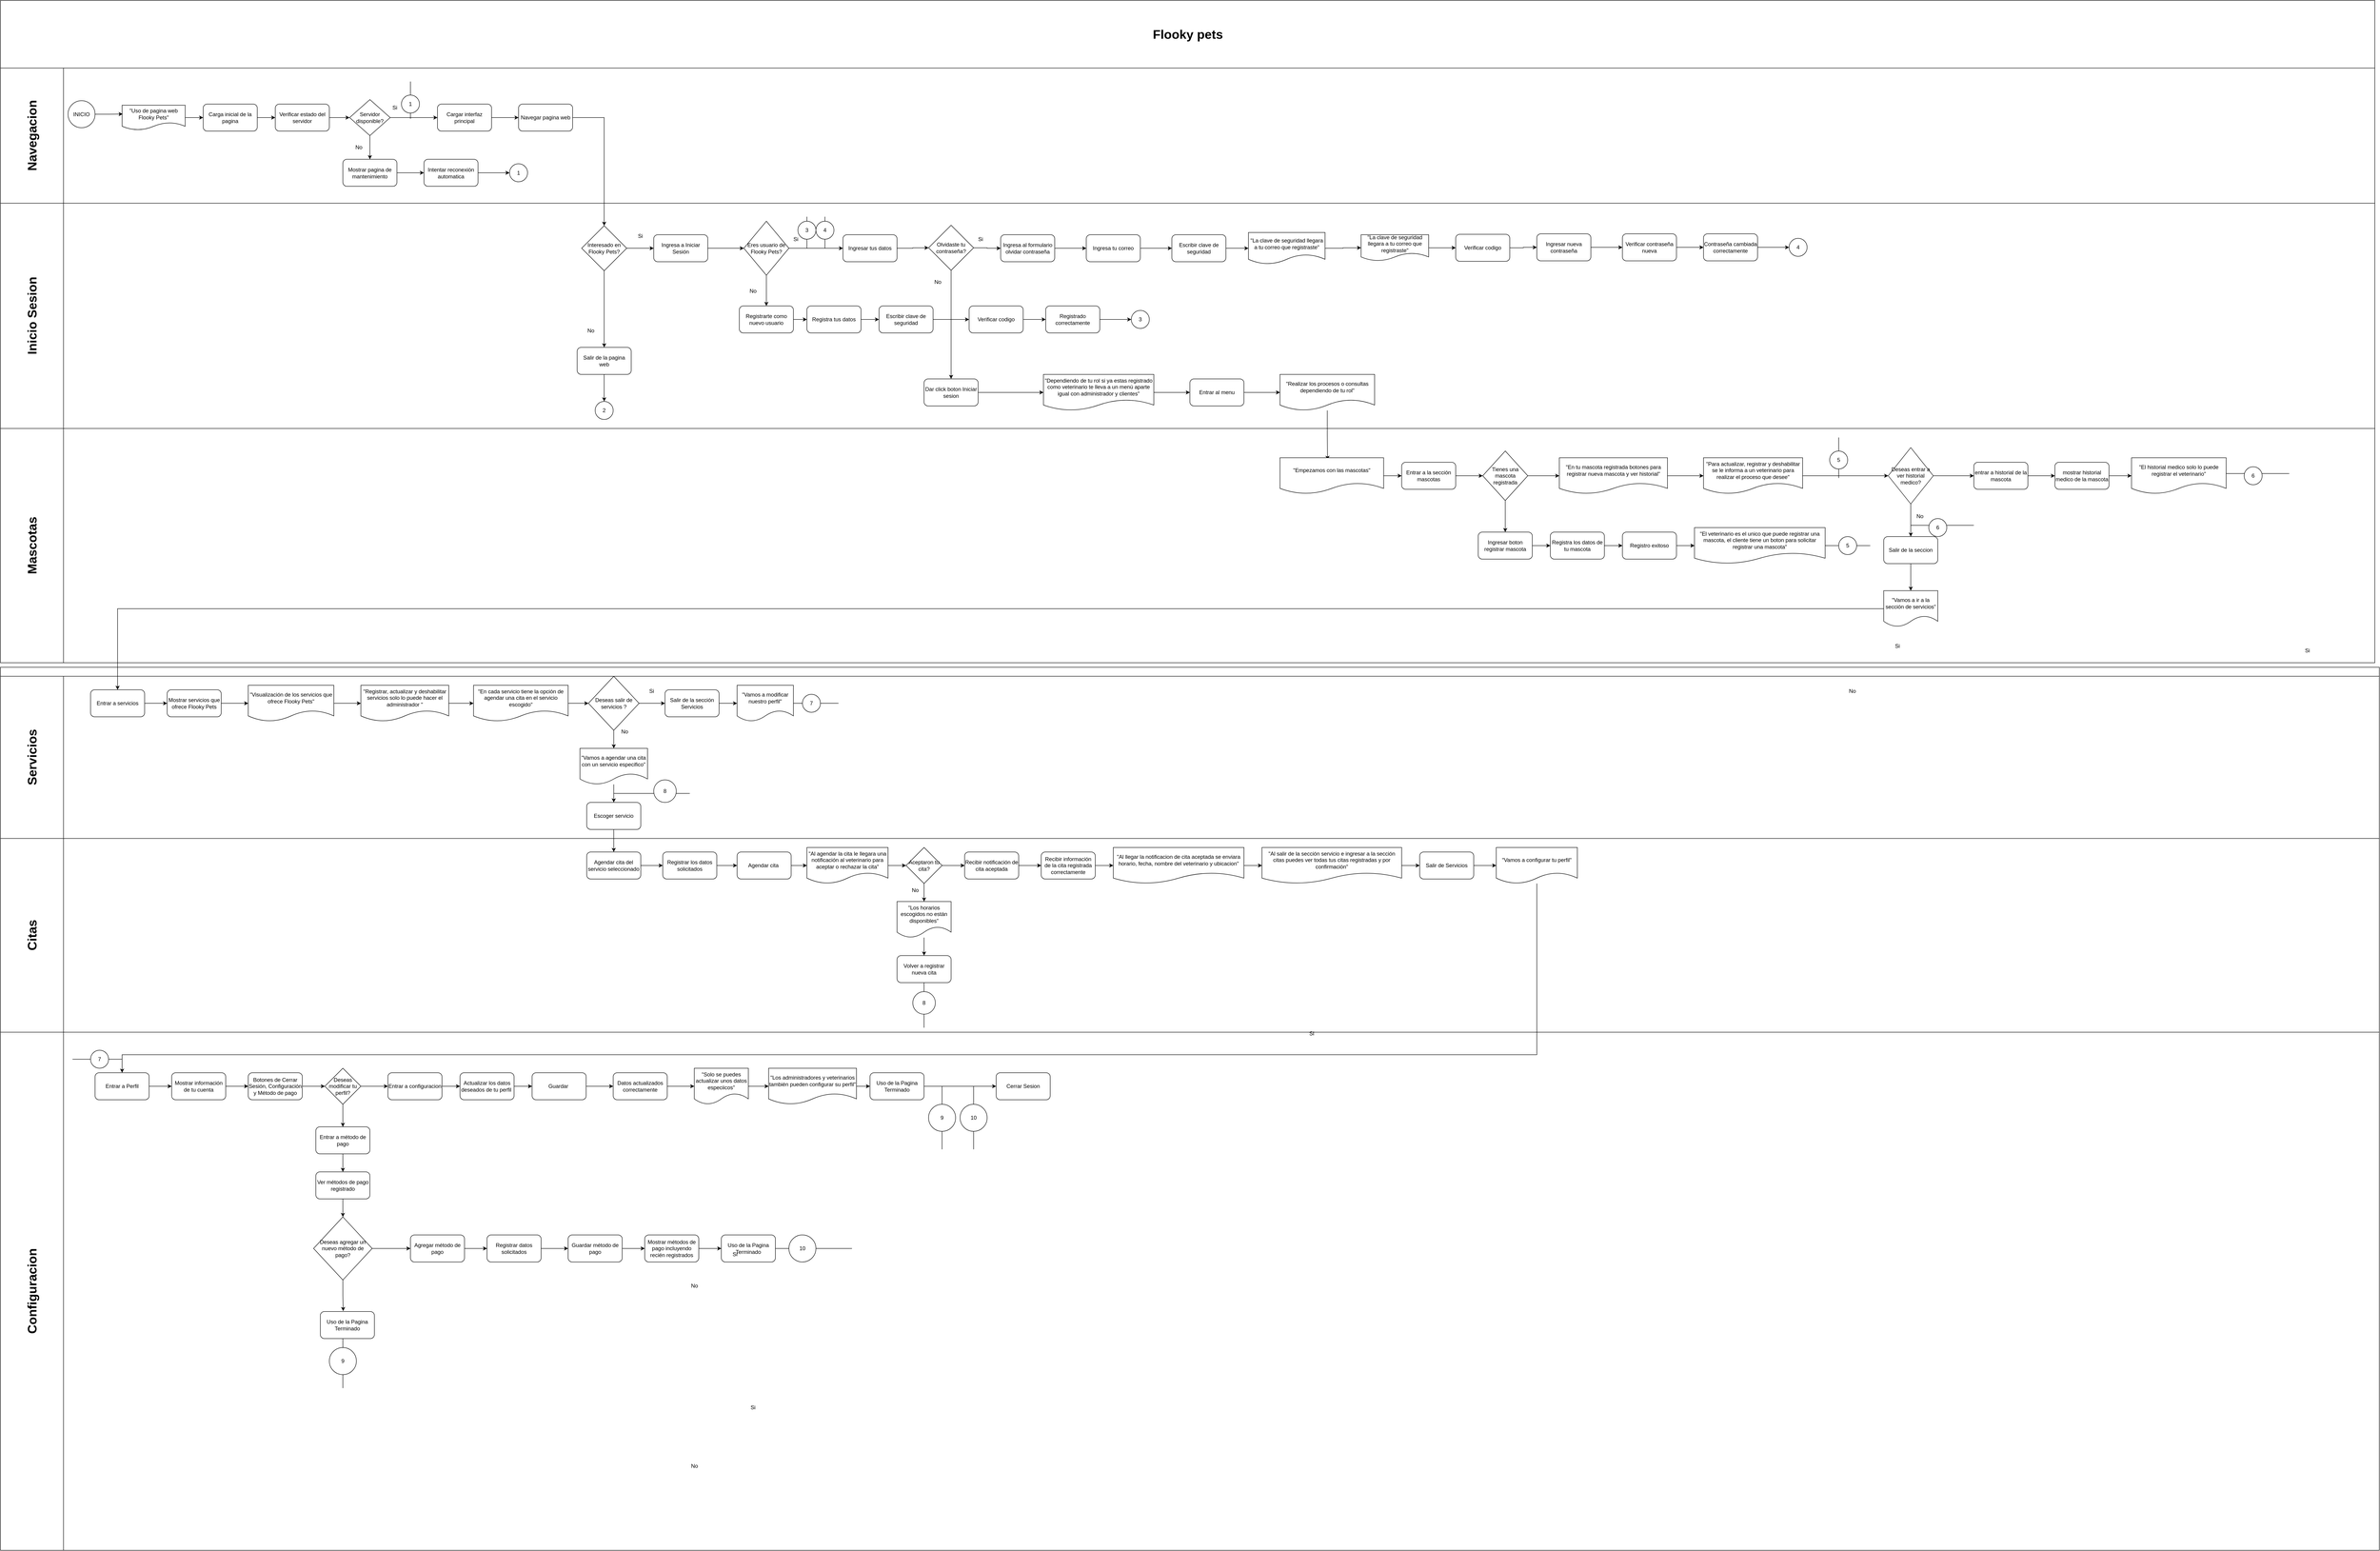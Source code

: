 <mxfile version="27.0.2">
  <diagram name="Página-1" id="5WowF1tZtqZ2zWdQ8NlJ">
    <mxGraphModel dx="13130" dy="7925" grid="1" gridSize="10" guides="1" tooltips="1" connect="1" arrows="1" fold="1" page="1" pageScale="1" pageWidth="2000" pageHeight="2000" math="0" shadow="0">
      <root>
        <mxCell id="0" />
        <mxCell id="1" parent="0" />
        <mxCell id="Lxw3tEKo1LNul-f_pS27-1" value="&lt;font style=&quot;font-size: 28px;&quot;&gt;Flooky pets&lt;/font&gt;" style="swimlane;childLayout=stackLayout;resizeParent=1;resizeParentMax=0;horizontal=1;startSize=150;horizontalStack=0;html=1;" parent="1" vertex="1">
          <mxGeometry x="-6000" y="-4000" width="5270" height="1470" as="geometry" />
        </mxCell>
        <mxCell id="Lxw3tEKo1LNul-f_pS27-2" value="&lt;font style=&quot;font-size: 28px;&quot;&gt;Navegacion&lt;/font&gt;" style="swimlane;startSize=140;horizontal=0;html=1;" parent="Lxw3tEKo1LNul-f_pS27-1" vertex="1">
          <mxGeometry y="150" width="5270" height="300" as="geometry" />
        </mxCell>
        <mxCell id="Lxw3tEKo1LNul-f_pS27-91" style="edgeStyle=orthogonalEdgeStyle;rounded=0;orthogonalLoop=1;jettySize=auto;html=1;entryX=0;entryY=0.5;entryDx=0;entryDy=0;" parent="Lxw3tEKo1LNul-f_pS27-2" source="Lxw3tEKo1LNul-f_pS27-32" target="Lxw3tEKo1LNul-f_pS27-8" edge="1">
          <mxGeometry relative="1" as="geometry" />
        </mxCell>
        <mxCell id="Lxw3tEKo1LNul-f_pS27-32" value="&quot;Uso de pagina web Flooky Pets&quot;" style="shape=document;whiteSpace=wrap;html=1;boundedLbl=1;" parent="Lxw3tEKo1LNul-f_pS27-2" vertex="1">
          <mxGeometry x="270" y="82.5" width="140" height="55" as="geometry" />
        </mxCell>
        <mxCell id="Lxw3tEKo1LNul-f_pS27-6" value="INICIO" style="ellipse;whiteSpace=wrap;html=1;aspect=fixed;" parent="Lxw3tEKo1LNul-f_pS27-2" vertex="1">
          <mxGeometry x="150" y="72.5" width="60" height="60" as="geometry" />
        </mxCell>
        <mxCell id="Lxw3tEKo1LNul-f_pS27-95" style="edgeStyle=orthogonalEdgeStyle;rounded=0;orthogonalLoop=1;jettySize=auto;html=1;" parent="Lxw3tEKo1LNul-f_pS27-2" source="Lxw3tEKo1LNul-f_pS27-8" target="Lxw3tEKo1LNul-f_pS27-10" edge="1">
          <mxGeometry relative="1" as="geometry" />
        </mxCell>
        <mxCell id="Lxw3tEKo1LNul-f_pS27-8" value="Carga inicial de la pagina" style="rounded=1;whiteSpace=wrap;html=1;" parent="Lxw3tEKo1LNul-f_pS27-2" vertex="1">
          <mxGeometry x="450" y="80" width="120" height="60" as="geometry" />
        </mxCell>
        <mxCell id="Lxw3tEKo1LNul-f_pS27-96" style="edgeStyle=orthogonalEdgeStyle;rounded=0;orthogonalLoop=1;jettySize=auto;html=1;entryX=0;entryY=0.5;entryDx=0;entryDy=0;" parent="Lxw3tEKo1LNul-f_pS27-2" source="Lxw3tEKo1LNul-f_pS27-10" target="Lxw3tEKo1LNul-f_pS27-13" edge="1">
          <mxGeometry relative="1" as="geometry" />
        </mxCell>
        <mxCell id="Lxw3tEKo1LNul-f_pS27-10" value="Verificar estado del servidor" style="rounded=1;whiteSpace=wrap;html=1;" parent="Lxw3tEKo1LNul-f_pS27-2" vertex="1">
          <mxGeometry x="610" y="80" width="120" height="60" as="geometry" />
        </mxCell>
        <mxCell id="Lxw3tEKo1LNul-f_pS27-94" style="edgeStyle=orthogonalEdgeStyle;rounded=0;orthogonalLoop=1;jettySize=auto;html=1;entryX=0.01;entryY=0.356;entryDx=0;entryDy=0;entryPerimeter=0;" parent="Lxw3tEKo1LNul-f_pS27-2" source="Lxw3tEKo1LNul-f_pS27-6" target="Lxw3tEKo1LNul-f_pS27-32" edge="1">
          <mxGeometry relative="1" as="geometry" />
        </mxCell>
        <mxCell id="Lxw3tEKo1LNul-f_pS27-97" style="edgeStyle=orthogonalEdgeStyle;rounded=0;orthogonalLoop=1;jettySize=auto;html=1;entryX=0;entryY=0.5;entryDx=0;entryDy=0;" parent="Lxw3tEKo1LNul-f_pS27-2" source="Lxw3tEKo1LNul-f_pS27-13" target="Lxw3tEKo1LNul-f_pS27-19" edge="1">
          <mxGeometry relative="1" as="geometry" />
        </mxCell>
        <mxCell id="Lxw3tEKo1LNul-f_pS27-100" style="edgeStyle=orthogonalEdgeStyle;rounded=0;orthogonalLoop=1;jettySize=auto;html=1;entryX=0.5;entryY=0;entryDx=0;entryDy=0;" parent="Lxw3tEKo1LNul-f_pS27-2" source="Lxw3tEKo1LNul-f_pS27-13" target="Lxw3tEKo1LNul-f_pS27-15" edge="1">
          <mxGeometry relative="1" as="geometry" />
        </mxCell>
        <mxCell id="Lxw3tEKo1LNul-f_pS27-13" value="Servidor disponible?" style="rhombus;whiteSpace=wrap;html=1;" parent="Lxw3tEKo1LNul-f_pS27-2" vertex="1">
          <mxGeometry x="775" y="70" width="90" height="80" as="geometry" />
        </mxCell>
        <mxCell id="Lxw3tEKo1LNul-f_pS27-102" style="edgeStyle=orthogonalEdgeStyle;rounded=0;orthogonalLoop=1;jettySize=auto;html=1;entryX=0;entryY=0.5;entryDx=0;entryDy=0;" parent="Lxw3tEKo1LNul-f_pS27-2" source="Lxw3tEKo1LNul-f_pS27-15" target="Lxw3tEKo1LNul-f_pS27-17" edge="1">
          <mxGeometry relative="1" as="geometry" />
        </mxCell>
        <mxCell id="Lxw3tEKo1LNul-f_pS27-15" value="Mostrar pagina de mantenimiento" style="rounded=1;whiteSpace=wrap;html=1;" parent="Lxw3tEKo1LNul-f_pS27-2" vertex="1">
          <mxGeometry x="760" y="202.5" width="120" height="60" as="geometry" />
        </mxCell>
        <mxCell id="Lxw3tEKo1LNul-f_pS27-103" style="edgeStyle=orthogonalEdgeStyle;rounded=0;orthogonalLoop=1;jettySize=auto;html=1;entryX=0;entryY=0.5;entryDx=0;entryDy=0;" parent="Lxw3tEKo1LNul-f_pS27-2" source="Lxw3tEKo1LNul-f_pS27-17" target="Lxw3tEKo1LNul-f_pS27-33" edge="1">
          <mxGeometry relative="1" as="geometry" />
        </mxCell>
        <mxCell id="Lxw3tEKo1LNul-f_pS27-17" value="Intentar reconexión automatica" style="rounded=1;whiteSpace=wrap;html=1;" parent="Lxw3tEKo1LNul-f_pS27-2" vertex="1">
          <mxGeometry x="940" y="202.5" width="120" height="60" as="geometry" />
        </mxCell>
        <mxCell id="Lxw3tEKo1LNul-f_pS27-99" style="edgeStyle=orthogonalEdgeStyle;rounded=0;orthogonalLoop=1;jettySize=auto;html=1;exitX=1;exitY=0.5;exitDx=0;exitDy=0;entryX=0;entryY=0.5;entryDx=0;entryDy=0;" parent="Lxw3tEKo1LNul-f_pS27-2" source="Lxw3tEKo1LNul-f_pS27-19" target="Lxw3tEKo1LNul-f_pS27-21" edge="1">
          <mxGeometry relative="1" as="geometry" />
        </mxCell>
        <mxCell id="Lxw3tEKo1LNul-f_pS27-19" value="Cargar interfaz principal" style="rounded=1;whiteSpace=wrap;html=1;" parent="Lxw3tEKo1LNul-f_pS27-2" vertex="1">
          <mxGeometry x="970" y="80" width="120" height="60" as="geometry" />
        </mxCell>
        <mxCell id="Lxw3tEKo1LNul-f_pS27-21" value="Navegar pagina web" style="rounded=1;whiteSpace=wrap;html=1;" parent="Lxw3tEKo1LNul-f_pS27-2" vertex="1">
          <mxGeometry x="1150" y="80" width="120" height="60" as="geometry" />
        </mxCell>
        <mxCell id="Lxw3tEKo1LNul-f_pS27-25" value="Si" style="text;html=1;align=center;verticalAlign=middle;resizable=0;points=[];autosize=1;strokeColor=none;fillColor=none;" parent="Lxw3tEKo1LNul-f_pS27-2" vertex="1">
          <mxGeometry x="860" y="72.5" width="30" height="30" as="geometry" />
        </mxCell>
        <mxCell id="Lxw3tEKo1LNul-f_pS27-26" value="No" style="text;html=1;align=center;verticalAlign=middle;resizable=0;points=[];autosize=1;strokeColor=none;fillColor=none;" parent="Lxw3tEKo1LNul-f_pS27-2" vertex="1">
          <mxGeometry x="775" y="160.5" width="40" height="30" as="geometry" />
        </mxCell>
        <mxCell id="Lxw3tEKo1LNul-f_pS27-33" value="1" style="ellipse;whiteSpace=wrap;html=1;aspect=fixed;" parent="Lxw3tEKo1LNul-f_pS27-2" vertex="1">
          <mxGeometry x="1130" y="212.5" width="40" height="40" as="geometry" />
        </mxCell>
        <mxCell id="Lxw3tEKo1LNul-f_pS27-35" value="" style="endArrow=none;html=1;rounded=0;" parent="Lxw3tEKo1LNul-f_pS27-2" source="Lxw3tEKo1LNul-f_pS27-37" edge="1">
          <mxGeometry width="50" height="50" relative="1" as="geometry">
            <mxPoint x="880" y="98" as="sourcePoint" />
            <mxPoint x="910" y="30" as="targetPoint" />
          </mxGeometry>
        </mxCell>
        <mxCell id="Lxw3tEKo1LNul-f_pS27-36" value="" style="endArrow=none;html=1;rounded=0;" parent="Lxw3tEKo1LNul-f_pS27-2" edge="1">
          <mxGeometry width="50" height="50" relative="1" as="geometry">
            <mxPoint x="910" y="112.5" as="sourcePoint" />
            <mxPoint x="910" y="97.5" as="targetPoint" />
          </mxGeometry>
        </mxCell>
        <mxCell id="Lxw3tEKo1LNul-f_pS27-37" value="1" style="ellipse;whiteSpace=wrap;html=1;aspect=fixed;" parent="Lxw3tEKo1LNul-f_pS27-2" vertex="1">
          <mxGeometry x="890" y="60" width="40" height="40" as="geometry" />
        </mxCell>
        <mxCell id="Lxw3tEKo1LNul-f_pS27-3" value="&lt;font style=&quot;font-size: 28px;&quot;&gt;Inicio Sesion&lt;/font&gt;" style="swimlane;startSize=140;horizontal=0;html=1;" parent="Lxw3tEKo1LNul-f_pS27-1" vertex="1">
          <mxGeometry y="450" width="5270" height="500" as="geometry" />
        </mxCell>
        <mxCell id="Lxw3tEKo1LNul-f_pS27-22" style="edgeStyle=orthogonalEdgeStyle;rounded=0;orthogonalLoop=1;jettySize=auto;html=1;exitX=1;exitY=0.5;exitDx=0;exitDy=0;entryX=0;entryY=0.5;entryDx=0;entryDy=0;" parent="Lxw3tEKo1LNul-f_pS27-3" source="Lxw3tEKo1LNul-f_pS27-24" target="Lxw3tEKo1LNul-f_pS27-30" edge="1">
          <mxGeometry relative="1" as="geometry" />
        </mxCell>
        <mxCell id="Lxw3tEKo1LNul-f_pS27-23" style="edgeStyle=orthogonalEdgeStyle;rounded=0;orthogonalLoop=1;jettySize=auto;html=1;exitX=0.5;exitY=1;exitDx=0;exitDy=0;entryX=0.5;entryY=0;entryDx=0;entryDy=0;" parent="Lxw3tEKo1LNul-f_pS27-3" source="Lxw3tEKo1LNul-f_pS27-24" target="Lxw3tEKo1LNul-f_pS27-28" edge="1">
          <mxGeometry relative="1" as="geometry" />
        </mxCell>
        <mxCell id="Lxw3tEKo1LNul-f_pS27-24" value="Interesado en Flooky Pets?" style="rhombus;whiteSpace=wrap;html=1;" parent="Lxw3tEKo1LNul-f_pS27-3" vertex="1">
          <mxGeometry x="1290" y="50" width="100" height="100" as="geometry" />
        </mxCell>
        <mxCell id="Lxw3tEKo1LNul-f_pS27-27" style="edgeStyle=orthogonalEdgeStyle;rounded=0;orthogonalLoop=1;jettySize=auto;html=1;exitX=0.5;exitY=1;exitDx=0;exitDy=0;entryX=0.5;entryY=0;entryDx=0;entryDy=0;" parent="Lxw3tEKo1LNul-f_pS27-3" source="Lxw3tEKo1LNul-f_pS27-28" target="Lxw3tEKo1LNul-f_pS27-34" edge="1">
          <mxGeometry relative="1" as="geometry" />
        </mxCell>
        <mxCell id="Lxw3tEKo1LNul-f_pS27-28" value="Salir de la pagina web" style="rounded=1;whiteSpace=wrap;html=1;" parent="Lxw3tEKo1LNul-f_pS27-3" vertex="1">
          <mxGeometry x="1280" y="320" width="120" height="60" as="geometry" />
        </mxCell>
        <mxCell id="Lxw3tEKo1LNul-f_pS27-117" style="edgeStyle=orthogonalEdgeStyle;rounded=0;orthogonalLoop=1;jettySize=auto;html=1;entryX=0;entryY=0.5;entryDx=0;entryDy=0;" parent="Lxw3tEKo1LNul-f_pS27-3" source="Lxw3tEKo1LNul-f_pS27-30" target="Lxw3tEKo1LNul-f_pS27-44" edge="1">
          <mxGeometry relative="1" as="geometry" />
        </mxCell>
        <mxCell id="Lxw3tEKo1LNul-f_pS27-30" value="Ingresa a Iniciar Sesión" style="rounded=1;whiteSpace=wrap;html=1;" parent="Lxw3tEKo1LNul-f_pS27-3" vertex="1">
          <mxGeometry x="1450" y="70" width="120" height="60" as="geometry" />
        </mxCell>
        <mxCell id="Lxw3tEKo1LNul-f_pS27-34" value="2" style="ellipse;whiteSpace=wrap;html=1;aspect=fixed;" parent="Lxw3tEKo1LNul-f_pS27-3" vertex="1">
          <mxGeometry x="1320" y="440" width="40" height="40" as="geometry" />
        </mxCell>
        <mxCell id="Lxw3tEKo1LNul-f_pS27-38" value="No" style="text;html=1;align=center;verticalAlign=middle;resizable=0;points=[];autosize=1;strokeColor=none;fillColor=none;" parent="Lxw3tEKo1LNul-f_pS27-3" vertex="1">
          <mxGeometry x="1290" y="268" width="40" height="30" as="geometry" />
        </mxCell>
        <mxCell id="Lxw3tEKo1LNul-f_pS27-39" value="Si" style="text;html=1;align=center;verticalAlign=middle;resizable=0;points=[];autosize=1;strokeColor=none;fillColor=none;" parent="Lxw3tEKo1LNul-f_pS27-3" vertex="1">
          <mxGeometry x="1405" y="58" width="30" height="30" as="geometry" />
        </mxCell>
        <mxCell id="Lxw3tEKo1LNul-f_pS27-40" style="edgeStyle=orthogonalEdgeStyle;rounded=0;orthogonalLoop=1;jettySize=auto;html=1;exitX=1;exitY=0.5;exitDx=0;exitDy=0;entryX=0;entryY=0.5;entryDx=0;entryDy=0;" parent="Lxw3tEKo1LNul-f_pS27-3" source="Lxw3tEKo1LNul-f_pS27-41" target="Lxw3tEKo1LNul-f_pS27-62" edge="1">
          <mxGeometry relative="1" as="geometry" />
        </mxCell>
        <mxCell id="Lxw3tEKo1LNul-f_pS27-41" value="Ingresar tus datos" style="rounded=1;whiteSpace=wrap;html=1;" parent="Lxw3tEKo1LNul-f_pS27-3" vertex="1">
          <mxGeometry x="1870" y="70" width="120" height="60" as="geometry" />
        </mxCell>
        <mxCell id="Lxw3tEKo1LNul-f_pS27-42" style="edgeStyle=orthogonalEdgeStyle;rounded=0;orthogonalLoop=1;jettySize=auto;html=1;exitX=0.5;exitY=1;exitDx=0;exitDy=0;entryX=0.5;entryY=0;entryDx=0;entryDy=0;" parent="Lxw3tEKo1LNul-f_pS27-3" source="Lxw3tEKo1LNul-f_pS27-44" target="Lxw3tEKo1LNul-f_pS27-46" edge="1">
          <mxGeometry relative="1" as="geometry" />
        </mxCell>
        <mxCell id="Lxw3tEKo1LNul-f_pS27-118" style="edgeStyle=orthogonalEdgeStyle;rounded=0;orthogonalLoop=1;jettySize=auto;html=1;" parent="Lxw3tEKo1LNul-f_pS27-3" source="Lxw3tEKo1LNul-f_pS27-44" target="Lxw3tEKo1LNul-f_pS27-41" edge="1">
          <mxGeometry relative="1" as="geometry" />
        </mxCell>
        <mxCell id="Lxw3tEKo1LNul-f_pS27-44" value="Eres usuario de Flooky Pets?" style="rhombus;whiteSpace=wrap;html=1;" parent="Lxw3tEKo1LNul-f_pS27-3" vertex="1">
          <mxGeometry x="1650" y="40" width="100" height="120" as="geometry" />
        </mxCell>
        <mxCell id="Lxw3tEKo1LNul-f_pS27-106" style="edgeStyle=orthogonalEdgeStyle;rounded=0;orthogonalLoop=1;jettySize=auto;html=1;entryX=0;entryY=0.5;entryDx=0;entryDy=0;" parent="Lxw3tEKo1LNul-f_pS27-3" source="Lxw3tEKo1LNul-f_pS27-46" target="Lxw3tEKo1LNul-f_pS27-48" edge="1">
          <mxGeometry relative="1" as="geometry" />
        </mxCell>
        <mxCell id="Lxw3tEKo1LNul-f_pS27-46" value="Registrarte como nuevo usuario" style="rounded=1;whiteSpace=wrap;html=1;" parent="Lxw3tEKo1LNul-f_pS27-3" vertex="1">
          <mxGeometry x="1640" y="228" width="120" height="60" as="geometry" />
        </mxCell>
        <mxCell id="Lxw3tEKo1LNul-f_pS27-107" style="edgeStyle=orthogonalEdgeStyle;rounded=0;orthogonalLoop=1;jettySize=auto;html=1;entryX=0;entryY=0.5;entryDx=0;entryDy=0;" parent="Lxw3tEKo1LNul-f_pS27-3" source="Lxw3tEKo1LNul-f_pS27-48" target="Lxw3tEKo1LNul-f_pS27-50" edge="1">
          <mxGeometry relative="1" as="geometry" />
        </mxCell>
        <mxCell id="Lxw3tEKo1LNul-f_pS27-48" value="Registra tus datos" style="rounded=1;whiteSpace=wrap;html=1;" parent="Lxw3tEKo1LNul-f_pS27-3" vertex="1">
          <mxGeometry x="1790" y="228" width="120" height="60" as="geometry" />
        </mxCell>
        <mxCell id="Lxw3tEKo1LNul-f_pS27-105" style="edgeStyle=orthogonalEdgeStyle;rounded=0;orthogonalLoop=1;jettySize=auto;html=1;entryX=0;entryY=0.5;entryDx=0;entryDy=0;" parent="Lxw3tEKo1LNul-f_pS27-3" source="Lxw3tEKo1LNul-f_pS27-50" target="Lxw3tEKo1LNul-f_pS27-54" edge="1">
          <mxGeometry relative="1" as="geometry" />
        </mxCell>
        <mxCell id="Lxw3tEKo1LNul-f_pS27-50" value="Escribir clave de seguridad" style="rounded=1;whiteSpace=wrap;html=1;" parent="Lxw3tEKo1LNul-f_pS27-3" vertex="1">
          <mxGeometry x="1950" y="228" width="120" height="60" as="geometry" />
        </mxCell>
        <mxCell id="Lxw3tEKo1LNul-f_pS27-61" style="edgeStyle=orthogonalEdgeStyle;rounded=0;orthogonalLoop=1;jettySize=auto;html=1;exitX=1;exitY=0.5;exitDx=0;exitDy=0;" parent="Lxw3tEKo1LNul-f_pS27-3" source="Lxw3tEKo1LNul-f_pS27-62" target="Lxw3tEKo1LNul-f_pS27-66" edge="1">
          <mxGeometry relative="1" as="geometry" />
        </mxCell>
        <mxCell id="Lxw3tEKo1LNul-f_pS27-62" value="Olvidaste tu contraseña?" style="rhombus;whiteSpace=wrap;html=1;" parent="Lxw3tEKo1LNul-f_pS27-3" vertex="1">
          <mxGeometry x="2060" y="49" width="100" height="100" as="geometry" />
        </mxCell>
        <mxCell id="Lxw3tEKo1LNul-f_pS27-63" value="Si" style="text;html=1;align=center;verticalAlign=middle;resizable=0;points=[];autosize=1;strokeColor=none;fillColor=none;" parent="Lxw3tEKo1LNul-f_pS27-3" vertex="1">
          <mxGeometry x="1750" y="65" width="30" height="30" as="geometry" />
        </mxCell>
        <mxCell id="Lxw3tEKo1LNul-f_pS27-64" value="No" style="text;html=1;align=center;verticalAlign=middle;resizable=0;points=[];autosize=1;strokeColor=none;fillColor=none;" parent="Lxw3tEKo1LNul-f_pS27-3" vertex="1">
          <mxGeometry x="1650" y="180" width="40" height="30" as="geometry" />
        </mxCell>
        <mxCell id="Lxw3tEKo1LNul-f_pS27-65" style="edgeStyle=orthogonalEdgeStyle;rounded=0;orthogonalLoop=1;jettySize=auto;html=1;entryX=0;entryY=0.5;entryDx=0;entryDy=0;" parent="Lxw3tEKo1LNul-f_pS27-3" source="Lxw3tEKo1LNul-f_pS27-66" target="Lxw3tEKo1LNul-f_pS27-68" edge="1">
          <mxGeometry relative="1" as="geometry" />
        </mxCell>
        <mxCell id="Lxw3tEKo1LNul-f_pS27-66" value="Ingresa al formulario olvidar contraseña" style="rounded=1;whiteSpace=wrap;html=1;" parent="Lxw3tEKo1LNul-f_pS27-3" vertex="1">
          <mxGeometry x="2220" y="70" width="120" height="60" as="geometry" />
        </mxCell>
        <mxCell id="Lxw3tEKo1LNul-f_pS27-67" style="edgeStyle=orthogonalEdgeStyle;rounded=0;orthogonalLoop=1;jettySize=auto;html=1;" parent="Lxw3tEKo1LNul-f_pS27-3" source="Lxw3tEKo1LNul-f_pS27-68" target="Lxw3tEKo1LNul-f_pS27-70" edge="1">
          <mxGeometry relative="1" as="geometry" />
        </mxCell>
        <mxCell id="Lxw3tEKo1LNul-f_pS27-68" value="Ingresa tu correo" style="rounded=1;whiteSpace=wrap;html=1;" parent="Lxw3tEKo1LNul-f_pS27-3" vertex="1">
          <mxGeometry x="2410" y="70" width="120" height="60" as="geometry" />
        </mxCell>
        <mxCell id="Lxw3tEKo1LNul-f_pS27-111" style="edgeStyle=orthogonalEdgeStyle;rounded=0;orthogonalLoop=1;jettySize=auto;html=1;entryX=0;entryY=0.5;entryDx=0;entryDy=0;" parent="Lxw3tEKo1LNul-f_pS27-3" source="Lxw3tEKo1LNul-f_pS27-70" target="Lxw3tEKo1LNul-f_pS27-52" edge="1">
          <mxGeometry relative="1" as="geometry" />
        </mxCell>
        <mxCell id="Lxw3tEKo1LNul-f_pS27-70" value="Escribir clave de seguridad" style="rounded=1;whiteSpace=wrap;html=1;" parent="Lxw3tEKo1LNul-f_pS27-3" vertex="1">
          <mxGeometry x="2600" y="70" width="120" height="60" as="geometry" />
        </mxCell>
        <mxCell id="Lxw3tEKo1LNul-f_pS27-82" value="" style="endArrow=none;html=1;rounded=0;" parent="Lxw3tEKo1LNul-f_pS27-3" source="Lxw3tEKo1LNul-f_pS27-85" edge="1">
          <mxGeometry width="50" height="50" relative="1" as="geometry">
            <mxPoint x="1790" y="100" as="sourcePoint" />
            <mxPoint x="1790" y="30" as="targetPoint" />
          </mxGeometry>
        </mxCell>
        <mxCell id="Lxw3tEKo1LNul-f_pS27-83" value="" style="endArrow=none;html=1;rounded=0;" parent="Lxw3tEKo1LNul-f_pS27-3" edge="1">
          <mxGeometry width="50" height="50" relative="1" as="geometry">
            <mxPoint x="1830" y="100" as="sourcePoint" />
            <mxPoint x="1830" y="30" as="targetPoint" />
          </mxGeometry>
        </mxCell>
        <mxCell id="Lxw3tEKo1LNul-f_pS27-84" value="" style="endArrow=none;html=1;rounded=0;" parent="Lxw3tEKo1LNul-f_pS27-3" target="Lxw3tEKo1LNul-f_pS27-85" edge="1">
          <mxGeometry width="50" height="50" relative="1" as="geometry">
            <mxPoint x="1790" y="100" as="sourcePoint" />
            <mxPoint x="1790" y="30" as="targetPoint" />
          </mxGeometry>
        </mxCell>
        <mxCell id="Lxw3tEKo1LNul-f_pS27-85" value="3" style="ellipse;whiteSpace=wrap;html=1;aspect=fixed;" parent="Lxw3tEKo1LNul-f_pS27-3" vertex="1">
          <mxGeometry x="1770" y="40" width="40" height="40" as="geometry" />
        </mxCell>
        <mxCell id="Lxw3tEKo1LNul-f_pS27-86" value="4" style="ellipse;whiteSpace=wrap;html=1;aspect=fixed;" parent="Lxw3tEKo1LNul-f_pS27-3" vertex="1">
          <mxGeometry x="1810" y="40" width="40" height="40" as="geometry" />
        </mxCell>
        <mxCell id="Lxw3tEKo1LNul-f_pS27-87" value="Si" style="text;html=1;align=center;verticalAlign=middle;resizable=0;points=[];autosize=1;strokeColor=none;fillColor=none;" parent="Lxw3tEKo1LNul-f_pS27-3" vertex="1">
          <mxGeometry x="2160" y="65" width="30" height="30" as="geometry" />
        </mxCell>
        <mxCell id="Lxw3tEKo1LNul-f_pS27-88" value="No" style="text;html=1;align=center;verticalAlign=middle;resizable=0;points=[];autosize=1;strokeColor=none;fillColor=none;" parent="Lxw3tEKo1LNul-f_pS27-3" vertex="1">
          <mxGeometry x="2060" y="160" width="40" height="30" as="geometry" />
        </mxCell>
        <mxCell id="Lxw3tEKo1LNul-f_pS27-112" style="edgeStyle=orthogonalEdgeStyle;rounded=0;orthogonalLoop=1;jettySize=auto;html=1;entryX=0;entryY=0.5;entryDx=0;entryDy=0;" parent="Lxw3tEKo1LNul-f_pS27-3" source="Lxw3tEKo1LNul-f_pS27-52" target="Lxw3tEKo1LNul-f_pS27-72" edge="1">
          <mxGeometry relative="1" as="geometry" />
        </mxCell>
        <mxCell id="Lxw3tEKo1LNul-f_pS27-52" value="&quot;La clave de seguridad llegara a tu correo que registraste&quot;" style="shape=document;whiteSpace=wrap;html=1;boundedLbl=1;" parent="Lxw3tEKo1LNul-f_pS27-3" vertex="1">
          <mxGeometry x="2770" y="65" width="170" height="70" as="geometry" />
        </mxCell>
        <mxCell id="Lxw3tEKo1LNul-f_pS27-108" style="edgeStyle=orthogonalEdgeStyle;rounded=0;orthogonalLoop=1;jettySize=auto;html=1;entryX=0;entryY=0.5;entryDx=0;entryDy=0;" parent="Lxw3tEKo1LNul-f_pS27-3" source="Lxw3tEKo1LNul-f_pS27-54" target="Lxw3tEKo1LNul-f_pS27-56" edge="1">
          <mxGeometry relative="1" as="geometry" />
        </mxCell>
        <mxCell id="Lxw3tEKo1LNul-f_pS27-54" value="Verificar codigo" style="rounded=1;whiteSpace=wrap;html=1;" parent="Lxw3tEKo1LNul-f_pS27-3" vertex="1">
          <mxGeometry x="2150" y="228" width="120" height="60" as="geometry" />
        </mxCell>
        <mxCell id="Lxw3tEKo1LNul-f_pS27-109" style="edgeStyle=orthogonalEdgeStyle;rounded=0;orthogonalLoop=1;jettySize=auto;html=1;entryX=0;entryY=0.5;entryDx=0;entryDy=0;" parent="Lxw3tEKo1LNul-f_pS27-3" source="Lxw3tEKo1LNul-f_pS27-56" target="Lxw3tEKo1LNul-f_pS27-57" edge="1">
          <mxGeometry relative="1" as="geometry" />
        </mxCell>
        <mxCell id="Lxw3tEKo1LNul-f_pS27-56" value="Registrado correctamente" style="rounded=1;whiteSpace=wrap;html=1;" parent="Lxw3tEKo1LNul-f_pS27-3" vertex="1">
          <mxGeometry x="2320" y="228" width="120" height="60" as="geometry" />
        </mxCell>
        <mxCell id="Lxw3tEKo1LNul-f_pS27-57" value="3" style="ellipse;whiteSpace=wrap;html=1;aspect=fixed;" parent="Lxw3tEKo1LNul-f_pS27-3" vertex="1">
          <mxGeometry x="2510" y="238" width="40" height="40" as="geometry" />
        </mxCell>
        <mxCell id="Lxw3tEKo1LNul-f_pS27-71" style="edgeStyle=orthogonalEdgeStyle;rounded=0;orthogonalLoop=1;jettySize=auto;html=1;entryX=0;entryY=0.5;entryDx=0;entryDy=0;" parent="Lxw3tEKo1LNul-f_pS27-3" source="Lxw3tEKo1LNul-f_pS27-72" target="Lxw3tEKo1LNul-f_pS27-74" edge="1">
          <mxGeometry relative="1" as="geometry" />
        </mxCell>
        <mxCell id="Lxw3tEKo1LNul-f_pS27-72" value="&quot;La clave de seguridad llegara a tu correo que registraste&quot;" style="shape=document;whiteSpace=wrap;html=1;boundedLbl=1;" parent="Lxw3tEKo1LNul-f_pS27-3" vertex="1">
          <mxGeometry x="3020" y="70" width="150" height="58" as="geometry" />
        </mxCell>
        <mxCell id="Lxw3tEKo1LNul-f_pS27-73" style="edgeStyle=orthogonalEdgeStyle;rounded=0;orthogonalLoop=1;jettySize=auto;html=1;entryX=0;entryY=0.5;entryDx=0;entryDy=0;" parent="Lxw3tEKo1LNul-f_pS27-3" source="Lxw3tEKo1LNul-f_pS27-74" target="Lxw3tEKo1LNul-f_pS27-76" edge="1">
          <mxGeometry relative="1" as="geometry" />
        </mxCell>
        <mxCell id="Lxw3tEKo1LNul-f_pS27-74" value="Verificar codigo" style="rounded=1;whiteSpace=wrap;html=1;" parent="Lxw3tEKo1LNul-f_pS27-3" vertex="1">
          <mxGeometry x="3230" y="69" width="120" height="60" as="geometry" />
        </mxCell>
        <mxCell id="Lxw3tEKo1LNul-f_pS27-75" style="edgeStyle=orthogonalEdgeStyle;rounded=0;orthogonalLoop=1;jettySize=auto;html=1;entryX=0;entryY=0.5;entryDx=0;entryDy=0;" parent="Lxw3tEKo1LNul-f_pS27-3" source="Lxw3tEKo1LNul-f_pS27-76" target="Lxw3tEKo1LNul-f_pS27-79" edge="1">
          <mxGeometry relative="1" as="geometry" />
        </mxCell>
        <mxCell id="Lxw3tEKo1LNul-f_pS27-76" value="Ingresar nueva contraseña" style="rounded=1;whiteSpace=wrap;html=1;" parent="Lxw3tEKo1LNul-f_pS27-3" vertex="1">
          <mxGeometry x="3410" y="68" width="120" height="60" as="geometry" />
        </mxCell>
        <mxCell id="Lxw3tEKo1LNul-f_pS27-77" value="4" style="ellipse;whiteSpace=wrap;html=1;aspect=fixed;" parent="Lxw3tEKo1LNul-f_pS27-3" vertex="1">
          <mxGeometry x="3970" y="78" width="40" height="40" as="geometry" />
        </mxCell>
        <mxCell id="Lxw3tEKo1LNul-f_pS27-78" style="edgeStyle=orthogonalEdgeStyle;rounded=0;orthogonalLoop=1;jettySize=auto;html=1;exitX=1;exitY=0.5;exitDx=0;exitDy=0;entryX=0;entryY=0.5;entryDx=0;entryDy=0;" parent="Lxw3tEKo1LNul-f_pS27-3" source="Lxw3tEKo1LNul-f_pS27-79" target="Lxw3tEKo1LNul-f_pS27-81" edge="1">
          <mxGeometry relative="1" as="geometry" />
        </mxCell>
        <mxCell id="Lxw3tEKo1LNul-f_pS27-79" value="Verificar contraseña nueva" style="rounded=1;whiteSpace=wrap;html=1;" parent="Lxw3tEKo1LNul-f_pS27-3" vertex="1">
          <mxGeometry x="3600" y="68" width="120" height="60" as="geometry" />
        </mxCell>
        <mxCell id="Lxw3tEKo1LNul-f_pS27-80" style="edgeStyle=orthogonalEdgeStyle;rounded=0;orthogonalLoop=1;jettySize=auto;html=1;entryX=0;entryY=0.5;entryDx=0;entryDy=0;" parent="Lxw3tEKo1LNul-f_pS27-3" source="Lxw3tEKo1LNul-f_pS27-81" target="Lxw3tEKo1LNul-f_pS27-77" edge="1">
          <mxGeometry relative="1" as="geometry" />
        </mxCell>
        <mxCell id="Lxw3tEKo1LNul-f_pS27-81" value="Contraseña cambiada correctamente" style="rounded=1;whiteSpace=wrap;html=1;" parent="Lxw3tEKo1LNul-f_pS27-3" vertex="1">
          <mxGeometry x="3780" y="68" width="120" height="60" as="geometry" />
        </mxCell>
        <mxCell id="Lxw3tEKo1LNul-f_pS27-104" style="edgeStyle=orthogonalEdgeStyle;rounded=0;orthogonalLoop=1;jettySize=auto;html=1;entryX=0;entryY=0.5;entryDx=0;entryDy=0;" parent="Lxw3tEKo1LNul-f_pS27-3" source="Lxw3tEKo1LNul-f_pS27-59" target="Lxw3tEKo1LNul-f_pS27-89" edge="1">
          <mxGeometry relative="1" as="geometry" />
        </mxCell>
        <mxCell id="Lxw3tEKo1LNul-f_pS27-59" value="Dar click boton Iniciar sesion" style="rounded=1;whiteSpace=wrap;html=1;" parent="Lxw3tEKo1LNul-f_pS27-3" vertex="1">
          <mxGeometry x="2050" y="390" width="120" height="60" as="geometry" />
        </mxCell>
        <mxCell id="Lxw3tEKo1LNul-f_pS27-121" style="edgeStyle=orthogonalEdgeStyle;rounded=0;orthogonalLoop=1;jettySize=auto;html=1;entryX=0;entryY=0.5;entryDx=0;entryDy=0;" parent="Lxw3tEKo1LNul-f_pS27-3" source="Lxw3tEKo1LNul-f_pS27-89" target="Lxw3tEKo1LNul-f_pS27-120" edge="1">
          <mxGeometry relative="1" as="geometry" />
        </mxCell>
        <mxCell id="Lxw3tEKo1LNul-f_pS27-89" value="&quot;Dependiendo de tu rol si ya estas registrado como veterinario te lleva a un menú aparte igual con administrador y clientes&quot;" style="shape=document;whiteSpace=wrap;html=1;boundedLbl=1;" parent="Lxw3tEKo1LNul-f_pS27-3" vertex="1">
          <mxGeometry x="2315" y="380" width="245" height="80" as="geometry" />
        </mxCell>
        <mxCell id="Lxw3tEKo1LNul-f_pS27-124" style="edgeStyle=orthogonalEdgeStyle;rounded=0;orthogonalLoop=1;jettySize=auto;html=1;entryX=0;entryY=0.5;entryDx=0;entryDy=0;" parent="Lxw3tEKo1LNul-f_pS27-3" source="Lxw3tEKo1LNul-f_pS27-120" target="Lxw3tEKo1LNul-f_pS27-123" edge="1">
          <mxGeometry relative="1" as="geometry" />
        </mxCell>
        <mxCell id="Lxw3tEKo1LNul-f_pS27-120" value="Entrar al menu" style="rounded=1;whiteSpace=wrap;html=1;" parent="Lxw3tEKo1LNul-f_pS27-3" vertex="1">
          <mxGeometry x="2640" y="390" width="120" height="60" as="geometry" />
        </mxCell>
        <mxCell id="Lxw3tEKo1LNul-f_pS27-123" value="&quot;Realizar los procesos o consultas dependiendo de tu rol&quot;" style="shape=document;whiteSpace=wrap;html=1;boundedLbl=1;" parent="Lxw3tEKo1LNul-f_pS27-3" vertex="1">
          <mxGeometry x="2840" y="380" width="210" height="80" as="geometry" />
        </mxCell>
        <mxCell id="Lxw3tEKo1LNul-f_pS27-60" style="edgeStyle=orthogonalEdgeStyle;rounded=0;orthogonalLoop=1;jettySize=auto;html=1;entryX=0.5;entryY=0;entryDx=0;entryDy=0;" parent="Lxw3tEKo1LNul-f_pS27-3" source="Lxw3tEKo1LNul-f_pS27-62" target="Lxw3tEKo1LNul-f_pS27-59" edge="1">
          <mxGeometry relative="1" as="geometry" />
        </mxCell>
        <mxCell id="Lxw3tEKo1LNul-f_pS27-119" style="edgeStyle=orthogonalEdgeStyle;rounded=0;orthogonalLoop=1;jettySize=auto;html=1;entryX=0.5;entryY=0;entryDx=0;entryDy=0;" parent="Lxw3tEKo1LNul-f_pS27-1" source="Lxw3tEKo1LNul-f_pS27-21" target="Lxw3tEKo1LNul-f_pS27-24" edge="1">
          <mxGeometry relative="1" as="geometry" />
        </mxCell>
        <mxCell id="Lxw3tEKo1LNul-f_pS27-131" style="edgeStyle=orthogonalEdgeStyle;rounded=0;orthogonalLoop=1;jettySize=auto;html=1;entryX=0.459;entryY=0.058;entryDx=0;entryDy=0;entryPerimeter=0;" parent="Lxw3tEKo1LNul-f_pS27-1" source="Lxw3tEKo1LNul-f_pS27-123" target="Lxw3tEKo1LNul-f_pS27-125" edge="1">
          <mxGeometry relative="1" as="geometry" />
        </mxCell>
        <mxCell id="Lxw3tEKo1LNul-f_pS27-4" value="&lt;font style=&quot;font-size: 28px;&quot;&gt;Mascotas&lt;/font&gt;" style="swimlane;startSize=140;horizontal=0;html=1;" parent="Lxw3tEKo1LNul-f_pS27-1" vertex="1">
          <mxGeometry y="950" width="5270" height="520" as="geometry" />
        </mxCell>
        <mxCell id="Lxw3tEKo1LNul-f_pS27-129" style="edgeStyle=orthogonalEdgeStyle;rounded=0;orthogonalLoop=1;jettySize=auto;html=1;entryX=0;entryY=0.5;entryDx=0;entryDy=0;" parent="Lxw3tEKo1LNul-f_pS27-4" source="Lxw3tEKo1LNul-f_pS27-125" target="Lxw3tEKo1LNul-f_pS27-127" edge="1">
          <mxGeometry relative="1" as="geometry" />
        </mxCell>
        <mxCell id="Lxw3tEKo1LNul-f_pS27-125" value="&quot;Empezamos con las mascotas&quot;" style="shape=document;whiteSpace=wrap;html=1;boundedLbl=1;" parent="Lxw3tEKo1LNul-f_pS27-4" vertex="1">
          <mxGeometry x="2840" y="65" width="230" height="80" as="geometry" />
        </mxCell>
        <mxCell id="Lxw3tEKo1LNul-f_pS27-130" style="edgeStyle=orthogonalEdgeStyle;rounded=0;orthogonalLoop=1;jettySize=auto;html=1;entryX=0;entryY=0.5;entryDx=0;entryDy=0;" parent="Lxw3tEKo1LNul-f_pS27-4" source="Lxw3tEKo1LNul-f_pS27-127" target="Lxw3tEKo1LNul-f_pS27-128" edge="1">
          <mxGeometry relative="1" as="geometry" />
        </mxCell>
        <mxCell id="Lxw3tEKo1LNul-f_pS27-127" value="Entrar a la sección mascotas" style="rounded=1;whiteSpace=wrap;html=1;" parent="Lxw3tEKo1LNul-f_pS27-4" vertex="1">
          <mxGeometry x="3110" y="75" width="120" height="60" as="geometry" />
        </mxCell>
        <mxCell id="Lxw3tEKo1LNul-f_pS27-134" style="edgeStyle=orthogonalEdgeStyle;rounded=0;orthogonalLoop=1;jettySize=auto;html=1;entryX=0.5;entryY=0;entryDx=0;entryDy=0;" parent="Lxw3tEKo1LNul-f_pS27-4" source="Lxw3tEKo1LNul-f_pS27-128" target="Lxw3tEKo1LNul-f_pS27-133" edge="1">
          <mxGeometry relative="1" as="geometry" />
        </mxCell>
        <mxCell id="Lxw3tEKo1LNul-f_pS27-152" style="edgeStyle=orthogonalEdgeStyle;rounded=0;orthogonalLoop=1;jettySize=auto;html=1;entryX=0;entryY=0.5;entryDx=0;entryDy=0;" parent="Lxw3tEKo1LNul-f_pS27-4" source="Lxw3tEKo1LNul-f_pS27-128" target="Lxw3tEKo1LNul-f_pS27-151" edge="1">
          <mxGeometry relative="1" as="geometry" />
        </mxCell>
        <mxCell id="Lxw3tEKo1LNul-f_pS27-128" value="Tienes una mascota registrada" style="rhombus;whiteSpace=wrap;html=1;" parent="Lxw3tEKo1LNul-f_pS27-4" vertex="1">
          <mxGeometry x="3290" y="50" width="100" height="110" as="geometry" />
        </mxCell>
        <mxCell id="tCxssxvuFEsz2nQ4bnv7-7" style="edgeStyle=orthogonalEdgeStyle;rounded=0;orthogonalLoop=1;jettySize=auto;html=1;entryX=0;entryY=0.5;entryDx=0;entryDy=0;" edge="1" parent="Lxw3tEKo1LNul-f_pS27-4" source="Lxw3tEKo1LNul-f_pS27-133" target="Lxw3tEKo1LNul-f_pS27-142">
          <mxGeometry relative="1" as="geometry" />
        </mxCell>
        <mxCell id="Lxw3tEKo1LNul-f_pS27-133" value="Ingresar boton registrar mascota" style="rounded=1;whiteSpace=wrap;html=1;" parent="Lxw3tEKo1LNul-f_pS27-4" vertex="1">
          <mxGeometry x="3280" y="230" width="120" height="60" as="geometry" />
        </mxCell>
        <mxCell id="tCxssxvuFEsz2nQ4bnv7-8" style="edgeStyle=orthogonalEdgeStyle;rounded=0;orthogonalLoop=1;jettySize=auto;html=1;entryX=0;entryY=0.5;entryDx=0;entryDy=0;" edge="1" parent="Lxw3tEKo1LNul-f_pS27-4" source="Lxw3tEKo1LNul-f_pS27-142" target="Lxw3tEKo1LNul-f_pS27-143">
          <mxGeometry relative="1" as="geometry" />
        </mxCell>
        <mxCell id="Lxw3tEKo1LNul-f_pS27-142" value="Registra los datos de tu mascota" style="rounded=1;whiteSpace=wrap;html=1;" parent="Lxw3tEKo1LNul-f_pS27-4" vertex="1">
          <mxGeometry x="3440" y="230" width="120" height="60" as="geometry" />
        </mxCell>
        <mxCell id="tCxssxvuFEsz2nQ4bnv7-9" style="edgeStyle=orthogonalEdgeStyle;rounded=0;orthogonalLoop=1;jettySize=auto;html=1;entryX=0;entryY=0.5;entryDx=0;entryDy=0;" edge="1" parent="Lxw3tEKo1LNul-f_pS27-4" source="Lxw3tEKo1LNul-f_pS27-143" target="Lxw3tEKo1LNul-f_pS27-144">
          <mxGeometry relative="1" as="geometry" />
        </mxCell>
        <mxCell id="Lxw3tEKo1LNul-f_pS27-143" value="Registro exitoso" style="rounded=1;whiteSpace=wrap;html=1;" parent="Lxw3tEKo1LNul-f_pS27-4" vertex="1">
          <mxGeometry x="3600" y="230" width="120" height="60" as="geometry" />
        </mxCell>
        <mxCell id="Lxw3tEKo1LNul-f_pS27-144" value="&quot;El veterinario es el unico que puede registrar una mascota, el cliente tiene un boton para solicitar registrar una mascota&quot;" style="shape=document;whiteSpace=wrap;html=1;boundedLbl=1;" parent="Lxw3tEKo1LNul-f_pS27-4" vertex="1">
          <mxGeometry x="3760" y="220" width="290" height="80" as="geometry" />
        </mxCell>
        <mxCell id="tCxssxvuFEsz2nQ4bnv7-4" style="edgeStyle=orthogonalEdgeStyle;rounded=0;orthogonalLoop=1;jettySize=auto;html=1;entryX=0;entryY=0.5;entryDx=0;entryDy=0;" edge="1" parent="Lxw3tEKo1LNul-f_pS27-4" source="Lxw3tEKo1LNul-f_pS27-151" target="tCxssxvuFEsz2nQ4bnv7-2">
          <mxGeometry relative="1" as="geometry" />
        </mxCell>
        <mxCell id="Lxw3tEKo1LNul-f_pS27-151" value="&quot;En tu mascota registrada botones para registrar nueva mascota y ver historial&quot;" style="shape=document;whiteSpace=wrap;html=1;boundedLbl=1;" parent="Lxw3tEKo1LNul-f_pS27-4" vertex="1">
          <mxGeometry x="3460" y="65" width="240" height="80" as="geometry" />
        </mxCell>
        <mxCell id="tCxssxvuFEsz2nQ4bnv7-6" style="edgeStyle=orthogonalEdgeStyle;rounded=0;orthogonalLoop=1;jettySize=auto;html=1;entryX=0;entryY=0.5;entryDx=0;entryDy=0;" edge="1" parent="Lxw3tEKo1LNul-f_pS27-4" source="tCxssxvuFEsz2nQ4bnv7-2" target="tCxssxvuFEsz2nQ4bnv7-22">
          <mxGeometry relative="1" as="geometry">
            <mxPoint x="4040" y="105" as="targetPoint" />
          </mxGeometry>
        </mxCell>
        <mxCell id="tCxssxvuFEsz2nQ4bnv7-2" value="&quot;Para actualizar, registrar y deshabilitar se le informa a un veterinario para realizar el proceso que desee&quot;" style="shape=document;whiteSpace=wrap;html=1;boundedLbl=1;" vertex="1" parent="Lxw3tEKo1LNul-f_pS27-4">
          <mxGeometry x="3780" y="65" width="220" height="80" as="geometry" />
        </mxCell>
        <mxCell id="tCxssxvuFEsz2nQ4bnv7-10" value="" style="endArrow=none;html=1;rounded=0;exitX=1;exitY=0.5;exitDx=0;exitDy=0;" edge="1" parent="Lxw3tEKo1LNul-f_pS27-4" source="Lxw3tEKo1LNul-f_pS27-144">
          <mxGeometry width="50" height="50" relative="1" as="geometry">
            <mxPoint x="4110" y="260" as="sourcePoint" />
            <mxPoint x="4150" y="260" as="targetPoint" />
          </mxGeometry>
        </mxCell>
        <mxCell id="tCxssxvuFEsz2nQ4bnv7-11" value="5" style="ellipse;whiteSpace=wrap;html=1;aspect=fixed;" vertex="1" parent="Lxw3tEKo1LNul-f_pS27-4">
          <mxGeometry x="4080" y="240" width="40" height="40" as="geometry" />
        </mxCell>
        <mxCell id="tCxssxvuFEsz2nQ4bnv7-20" value="" style="endArrow=none;html=1;rounded=0;" edge="1" parent="Lxw3tEKo1LNul-f_pS27-4">
          <mxGeometry width="50" height="50" relative="1" as="geometry">
            <mxPoint x="4080" y="110" as="sourcePoint" />
            <mxPoint x="4080" y="20" as="targetPoint" />
          </mxGeometry>
        </mxCell>
        <mxCell id="tCxssxvuFEsz2nQ4bnv7-16" value="5" style="ellipse;whiteSpace=wrap;html=1;aspect=fixed;" vertex="1" parent="Lxw3tEKo1LNul-f_pS27-4">
          <mxGeometry x="4060" y="50" width="40" height="40" as="geometry" />
        </mxCell>
        <mxCell id="tCxssxvuFEsz2nQ4bnv7-26" style="edgeStyle=orthogonalEdgeStyle;rounded=0;orthogonalLoop=1;jettySize=auto;html=1;exitX=0.5;exitY=1;exitDx=0;exitDy=0;" edge="1" parent="Lxw3tEKo1LNul-f_pS27-4" source="tCxssxvuFEsz2nQ4bnv7-22" target="tCxssxvuFEsz2nQ4bnv7-24">
          <mxGeometry relative="1" as="geometry" />
        </mxCell>
        <mxCell id="tCxssxvuFEsz2nQ4bnv7-27" style="edgeStyle=orthogonalEdgeStyle;rounded=0;orthogonalLoop=1;jettySize=auto;html=1;" edge="1" parent="Lxw3tEKo1LNul-f_pS27-4" source="tCxssxvuFEsz2nQ4bnv7-22" target="tCxssxvuFEsz2nQ4bnv7-25">
          <mxGeometry relative="1" as="geometry" />
        </mxCell>
        <mxCell id="tCxssxvuFEsz2nQ4bnv7-22" value="Deseas entrar a ver historial medico?" style="rhombus;whiteSpace=wrap;html=1;" vertex="1" parent="Lxw3tEKo1LNul-f_pS27-4">
          <mxGeometry x="4190" y="42.5" width="100" height="125" as="geometry" />
        </mxCell>
        <mxCell id="tCxssxvuFEsz2nQ4bnv7-56" style="edgeStyle=orthogonalEdgeStyle;rounded=0;orthogonalLoop=1;jettySize=auto;html=1;entryX=0.5;entryY=0;entryDx=0;entryDy=0;" edge="1" parent="Lxw3tEKo1LNul-f_pS27-4" source="tCxssxvuFEsz2nQ4bnv7-24" target="tCxssxvuFEsz2nQ4bnv7-30">
          <mxGeometry relative="1" as="geometry" />
        </mxCell>
        <mxCell id="tCxssxvuFEsz2nQ4bnv7-24" value="Salir de la seccion" style="rounded=1;whiteSpace=wrap;html=1;" vertex="1" parent="Lxw3tEKo1LNul-f_pS27-4">
          <mxGeometry x="4180" y="240" width="120" height="60" as="geometry" />
        </mxCell>
        <mxCell id="tCxssxvuFEsz2nQ4bnv7-46" style="edgeStyle=orthogonalEdgeStyle;rounded=0;orthogonalLoop=1;jettySize=auto;html=1;entryX=0;entryY=0.5;entryDx=0;entryDy=0;" edge="1" parent="Lxw3tEKo1LNul-f_pS27-4" source="tCxssxvuFEsz2nQ4bnv7-25" target="tCxssxvuFEsz2nQ4bnv7-45">
          <mxGeometry relative="1" as="geometry" />
        </mxCell>
        <mxCell id="tCxssxvuFEsz2nQ4bnv7-25" value="entrar a historial de la mascota" style="rounded=1;whiteSpace=wrap;html=1;" vertex="1" parent="Lxw3tEKo1LNul-f_pS27-4">
          <mxGeometry x="4380" y="75" width="120" height="60" as="geometry" />
        </mxCell>
        <mxCell id="tCxssxvuFEsz2nQ4bnv7-29" value="No" style="text;html=1;align=center;verticalAlign=middle;resizable=0;points=[];autosize=1;strokeColor=none;fillColor=none;" vertex="1" parent="Lxw3tEKo1LNul-f_pS27-4">
          <mxGeometry x="4240" y="180" width="40" height="30" as="geometry" />
        </mxCell>
        <mxCell id="tCxssxvuFEsz2nQ4bnv7-30" value="&quot;Vamos a ir a la sección de servicios&quot;" style="shape=document;whiteSpace=wrap;html=1;boundedLbl=1;" vertex="1" parent="Lxw3tEKo1LNul-f_pS27-4">
          <mxGeometry x="4180" y="360" width="120" height="80" as="geometry" />
        </mxCell>
        <mxCell id="tCxssxvuFEsz2nQ4bnv7-49" style="edgeStyle=orthogonalEdgeStyle;rounded=0;orthogonalLoop=1;jettySize=auto;html=1;" edge="1" parent="Lxw3tEKo1LNul-f_pS27-4" source="tCxssxvuFEsz2nQ4bnv7-45" target="tCxssxvuFEsz2nQ4bnv7-47">
          <mxGeometry relative="1" as="geometry" />
        </mxCell>
        <mxCell id="tCxssxvuFEsz2nQ4bnv7-45" value="mostrar historial medico de la mascota" style="rounded=1;whiteSpace=wrap;html=1;" vertex="1" parent="Lxw3tEKo1LNul-f_pS27-4">
          <mxGeometry x="4560" y="75" width="120" height="60" as="geometry" />
        </mxCell>
        <mxCell id="tCxssxvuFEsz2nQ4bnv7-47" value="&quot;El historial medico solo lo puede registrar el veterinario&quot;" style="shape=document;whiteSpace=wrap;html=1;boundedLbl=1;" vertex="1" parent="Lxw3tEKo1LNul-f_pS27-4">
          <mxGeometry x="4730" y="65" width="210" height="80" as="geometry" />
        </mxCell>
        <mxCell id="tCxssxvuFEsz2nQ4bnv7-51" value="" style="endArrow=none;html=1;rounded=0;" edge="1" parent="Lxw3tEKo1LNul-f_pS27-4">
          <mxGeometry width="50" height="50" relative="1" as="geometry">
            <mxPoint x="4940" y="100" as="sourcePoint" />
            <mxPoint x="5080" y="100" as="targetPoint" />
          </mxGeometry>
        </mxCell>
        <mxCell id="tCxssxvuFEsz2nQ4bnv7-52" value="6" style="ellipse;whiteSpace=wrap;html=1;aspect=fixed;" vertex="1" parent="Lxw3tEKo1LNul-f_pS27-4">
          <mxGeometry x="4980" y="85" width="40" height="40" as="geometry" />
        </mxCell>
        <mxCell id="tCxssxvuFEsz2nQ4bnv7-54" value="" style="endArrow=none;html=1;rounded=0;" edge="1" parent="Lxw3tEKo1LNul-f_pS27-4">
          <mxGeometry width="50" height="50" relative="1" as="geometry">
            <mxPoint x="4240" y="215" as="sourcePoint" />
            <mxPoint x="4380" y="215" as="targetPoint" />
          </mxGeometry>
        </mxCell>
        <mxCell id="tCxssxvuFEsz2nQ4bnv7-55" value="6" style="ellipse;whiteSpace=wrap;html=1;aspect=fixed;" vertex="1" parent="Lxw3tEKo1LNul-f_pS27-4">
          <mxGeometry x="4280" y="200" width="40" height="40" as="geometry" />
        </mxCell>
        <mxCell id="Lxw3tEKo1LNul-f_pS27-139" value="Si" style="text;html=1;align=center;verticalAlign=middle;resizable=0;points=[];autosize=1;strokeColor=none;fillColor=none;" parent="1" vertex="1">
          <mxGeometry x="-1805" y="-2582" width="30" height="30" as="geometry" />
        </mxCell>
        <mxCell id="Lxw3tEKo1LNul-f_pS27-140" value="No" style="text;html=1;align=center;verticalAlign=middle;resizable=0;points=[];autosize=1;strokeColor=none;fillColor=none;" parent="1" vertex="1">
          <mxGeometry x="-1910" y="-2482" width="40" height="30" as="geometry" />
        </mxCell>
        <mxCell id="tCxssxvuFEsz2nQ4bnv7-28" value="Si" style="text;html=1;align=center;verticalAlign=middle;resizable=0;points=[];autosize=1;strokeColor=none;fillColor=none;" vertex="1" parent="1">
          <mxGeometry x="-895" y="-2572" width="30" height="30" as="geometry" />
        </mxCell>
        <mxCell id="tCxssxvuFEsz2nQ4bnv7-41" value="" style="swimlane;childLayout=stackLayout;resizeParent=1;resizeParentMax=0;horizontal=1;startSize=20;horizontalStack=0;html=1;" vertex="1" parent="1">
          <mxGeometry x="-6000" y="-2520" width="5280" height="1960" as="geometry" />
        </mxCell>
        <mxCell id="tCxssxvuFEsz2nQ4bnv7-42" value="&lt;font style=&quot;font-size: 28px;&quot;&gt;Servicios&lt;/font&gt;" style="swimlane;startSize=140;horizontal=0;html=1;" vertex="1" parent="tCxssxvuFEsz2nQ4bnv7-41">
          <mxGeometry y="20" width="5280" height="360" as="geometry" />
        </mxCell>
        <mxCell id="tCxssxvuFEsz2nQ4bnv7-88" style="edgeStyle=orthogonalEdgeStyle;rounded=0;orthogonalLoop=1;jettySize=auto;html=1;entryX=0;entryY=0.5;entryDx=0;entryDy=0;" edge="1" parent="tCxssxvuFEsz2nQ4bnv7-42" source="tCxssxvuFEsz2nQ4bnv7-57" target="tCxssxvuFEsz2nQ4bnv7-59">
          <mxGeometry relative="1" as="geometry" />
        </mxCell>
        <mxCell id="tCxssxvuFEsz2nQ4bnv7-57" value="Entrar a servicios" style="rounded=1;whiteSpace=wrap;html=1;" vertex="1" parent="tCxssxvuFEsz2nQ4bnv7-42">
          <mxGeometry x="200" y="30" width="120" height="60" as="geometry" />
        </mxCell>
        <mxCell id="tCxssxvuFEsz2nQ4bnv7-89" style="edgeStyle=orthogonalEdgeStyle;rounded=0;orthogonalLoop=1;jettySize=auto;html=1;entryX=0;entryY=0.5;entryDx=0;entryDy=0;" edge="1" parent="tCxssxvuFEsz2nQ4bnv7-42" source="tCxssxvuFEsz2nQ4bnv7-59" target="tCxssxvuFEsz2nQ4bnv7-61">
          <mxGeometry relative="1" as="geometry" />
        </mxCell>
        <mxCell id="tCxssxvuFEsz2nQ4bnv7-59" value="Mostrar servicios que ofrece Flooky Pets" style="rounded=1;whiteSpace=wrap;html=1;" vertex="1" parent="tCxssxvuFEsz2nQ4bnv7-42">
          <mxGeometry x="370" y="30" width="120" height="60" as="geometry" />
        </mxCell>
        <mxCell id="tCxssxvuFEsz2nQ4bnv7-90" style="edgeStyle=orthogonalEdgeStyle;rounded=0;orthogonalLoop=1;jettySize=auto;html=1;entryX=0;entryY=0.5;entryDx=0;entryDy=0;" edge="1" parent="tCxssxvuFEsz2nQ4bnv7-42" source="tCxssxvuFEsz2nQ4bnv7-61" target="tCxssxvuFEsz2nQ4bnv7-63">
          <mxGeometry relative="1" as="geometry" />
        </mxCell>
        <mxCell id="tCxssxvuFEsz2nQ4bnv7-61" value="&quot;Visualización de los servicios que ofrece Flooky Pets&quot;" style="shape=document;whiteSpace=wrap;html=1;boundedLbl=1;" vertex="1" parent="tCxssxvuFEsz2nQ4bnv7-42">
          <mxGeometry x="550" y="20" width="190" height="80" as="geometry" />
        </mxCell>
        <mxCell id="tCxssxvuFEsz2nQ4bnv7-91" style="edgeStyle=orthogonalEdgeStyle;rounded=0;orthogonalLoop=1;jettySize=auto;html=1;entryX=0;entryY=0.5;entryDx=0;entryDy=0;" edge="1" parent="tCxssxvuFEsz2nQ4bnv7-42" source="tCxssxvuFEsz2nQ4bnv7-63" target="tCxssxvuFEsz2nQ4bnv7-69">
          <mxGeometry relative="1" as="geometry" />
        </mxCell>
        <mxCell id="tCxssxvuFEsz2nQ4bnv7-63" value="&quot;Registrar, actualizar y deshabilitar servicios solo lo puede hacer el administrador &quot;" style="shape=document;whiteSpace=wrap;html=1;boundedLbl=1;" vertex="1" parent="tCxssxvuFEsz2nQ4bnv7-42">
          <mxGeometry x="800" y="20" width="195" height="80" as="geometry" />
        </mxCell>
        <mxCell id="tCxssxvuFEsz2nQ4bnv7-74" style="edgeStyle=orthogonalEdgeStyle;rounded=0;orthogonalLoop=1;jettySize=auto;html=1;entryX=0;entryY=0.5;entryDx=0;entryDy=0;" edge="1" parent="tCxssxvuFEsz2nQ4bnv7-42" source="tCxssxvuFEsz2nQ4bnv7-68" target="tCxssxvuFEsz2nQ4bnv7-73">
          <mxGeometry relative="1" as="geometry" />
        </mxCell>
        <mxCell id="tCxssxvuFEsz2nQ4bnv7-79" style="edgeStyle=orthogonalEdgeStyle;rounded=0;orthogonalLoop=1;jettySize=auto;html=1;" edge="1" parent="tCxssxvuFEsz2nQ4bnv7-42" source="tCxssxvuFEsz2nQ4bnv7-68" target="tCxssxvuFEsz2nQ4bnv7-76">
          <mxGeometry relative="1" as="geometry" />
        </mxCell>
        <mxCell id="tCxssxvuFEsz2nQ4bnv7-68" value="Deseas salir de servicios ?" style="rhombus;whiteSpace=wrap;html=1;" vertex="1" parent="tCxssxvuFEsz2nQ4bnv7-42">
          <mxGeometry x="1305" width="112.5" height="120" as="geometry" />
        </mxCell>
        <mxCell id="tCxssxvuFEsz2nQ4bnv7-92" style="edgeStyle=orthogonalEdgeStyle;rounded=0;orthogonalLoop=1;jettySize=auto;html=1;entryX=0;entryY=0.5;entryDx=0;entryDy=0;" edge="1" parent="tCxssxvuFEsz2nQ4bnv7-42" source="tCxssxvuFEsz2nQ4bnv7-69" target="tCxssxvuFEsz2nQ4bnv7-68">
          <mxGeometry relative="1" as="geometry" />
        </mxCell>
        <mxCell id="tCxssxvuFEsz2nQ4bnv7-69" value="&quot;En cada servicio tiene la opción de agendar una cita en el servicio escogido&quot;" style="shape=document;whiteSpace=wrap;html=1;boundedLbl=1;" vertex="1" parent="tCxssxvuFEsz2nQ4bnv7-42">
          <mxGeometry x="1050" y="20" width="210" height="80" as="geometry" />
        </mxCell>
        <mxCell id="tCxssxvuFEsz2nQ4bnv7-85" style="edgeStyle=orthogonalEdgeStyle;rounded=0;orthogonalLoop=1;jettySize=auto;html=1;entryX=0;entryY=0.5;entryDx=0;entryDy=0;" edge="1" parent="tCxssxvuFEsz2nQ4bnv7-42" source="tCxssxvuFEsz2nQ4bnv7-73" target="tCxssxvuFEsz2nQ4bnv7-84">
          <mxGeometry relative="1" as="geometry" />
        </mxCell>
        <mxCell id="tCxssxvuFEsz2nQ4bnv7-73" value="Salir de la sección Servicios" style="rounded=1;whiteSpace=wrap;html=1;" vertex="1" parent="tCxssxvuFEsz2nQ4bnv7-42">
          <mxGeometry x="1475" y="30" width="120" height="60" as="geometry" />
        </mxCell>
        <mxCell id="tCxssxvuFEsz2nQ4bnv7-93" style="edgeStyle=orthogonalEdgeStyle;rounded=0;orthogonalLoop=1;jettySize=auto;html=1;entryX=0.5;entryY=0;entryDx=0;entryDy=0;" edge="1" parent="tCxssxvuFEsz2nQ4bnv7-42" source="tCxssxvuFEsz2nQ4bnv7-76" target="tCxssxvuFEsz2nQ4bnv7-77">
          <mxGeometry relative="1" as="geometry" />
        </mxCell>
        <mxCell id="tCxssxvuFEsz2nQ4bnv7-76" value="&quot;Vamos a agendar una cita con un servicio especifico&quot;" style="shape=document;whiteSpace=wrap;html=1;boundedLbl=1;" vertex="1" parent="tCxssxvuFEsz2nQ4bnv7-42">
          <mxGeometry x="1286.25" y="160" width="150" height="80" as="geometry" />
        </mxCell>
        <mxCell id="tCxssxvuFEsz2nQ4bnv7-94" style="edgeStyle=orthogonalEdgeStyle;rounded=0;orthogonalLoop=1;jettySize=auto;html=1;entryX=0.5;entryY=0;entryDx=0;entryDy=0;" edge="1" parent="tCxssxvuFEsz2nQ4bnv7-42" source="tCxssxvuFEsz2nQ4bnv7-77" target="tCxssxvuFEsz2nQ4bnv7-78">
          <mxGeometry relative="1" as="geometry" />
        </mxCell>
        <mxCell id="tCxssxvuFEsz2nQ4bnv7-77" value="Escoger servicio" style="rounded=1;whiteSpace=wrap;html=1;" vertex="1" parent="tCxssxvuFEsz2nQ4bnv7-42">
          <mxGeometry x="1301.25" y="280" width="120" height="60" as="geometry" />
        </mxCell>
        <mxCell id="tCxssxvuFEsz2nQ4bnv7-84" value="&quot;Vamos a modificar nuestro perfil&quot;" style="shape=document;whiteSpace=wrap;html=1;boundedLbl=1;" vertex="1" parent="tCxssxvuFEsz2nQ4bnv7-42">
          <mxGeometry x="1635" y="20" width="125" height="80" as="geometry" />
        </mxCell>
        <mxCell id="tCxssxvuFEsz2nQ4bnv7-78" value="Agendar cita del servicio seleccionado" style="rounded=1;whiteSpace=wrap;html=1;" vertex="1" parent="tCxssxvuFEsz2nQ4bnv7-42">
          <mxGeometry x="1301.25" y="390" width="120" height="60" as="geometry" />
        </mxCell>
        <mxCell id="tCxssxvuFEsz2nQ4bnv7-75" value="Si" style="text;html=1;align=center;verticalAlign=middle;resizable=0;points=[];autosize=1;strokeColor=none;fillColor=none;" vertex="1" parent="tCxssxvuFEsz2nQ4bnv7-42">
          <mxGeometry x="1430" y="18" width="30" height="30" as="geometry" />
        </mxCell>
        <mxCell id="tCxssxvuFEsz2nQ4bnv7-82" value="No" style="text;html=1;align=center;verticalAlign=middle;resizable=0;points=[];autosize=1;strokeColor=none;fillColor=none;" vertex="1" parent="tCxssxvuFEsz2nQ4bnv7-42">
          <mxGeometry x="1365" y="108" width="40" height="30" as="geometry" />
        </mxCell>
        <mxCell id="tCxssxvuFEsz2nQ4bnv7-95" value="" style="endArrow=none;html=1;rounded=0;" edge="1" parent="tCxssxvuFEsz2nQ4bnv7-42">
          <mxGeometry width="50" height="50" relative="1" as="geometry">
            <mxPoint x="1760" y="60" as="sourcePoint" />
            <mxPoint x="1860" y="60" as="targetPoint" />
          </mxGeometry>
        </mxCell>
        <mxCell id="tCxssxvuFEsz2nQ4bnv7-96" value="7" style="ellipse;whiteSpace=wrap;html=1;aspect=fixed;" vertex="1" parent="tCxssxvuFEsz2nQ4bnv7-42">
          <mxGeometry x="1780" y="40" width="40" height="40" as="geometry" />
        </mxCell>
        <mxCell id="tCxssxvuFEsz2nQ4bnv7-122" value="" style="endArrow=none;html=1;rounded=0;" edge="1" parent="tCxssxvuFEsz2nQ4bnv7-42">
          <mxGeometry width="50" height="50" relative="1" as="geometry">
            <mxPoint x="1361.25" y="260" as="sourcePoint" />
            <mxPoint x="1530" y="260" as="targetPoint" />
          </mxGeometry>
        </mxCell>
        <mxCell id="tCxssxvuFEsz2nQ4bnv7-123" value="8" style="ellipse;whiteSpace=wrap;html=1;aspect=fixed;" vertex="1" parent="tCxssxvuFEsz2nQ4bnv7-42">
          <mxGeometry x="1450" y="230" width="50" height="50" as="geometry" />
        </mxCell>
        <mxCell id="tCxssxvuFEsz2nQ4bnv7-43" value="&lt;font style=&quot;font-size: 28px;&quot;&gt;Citas&lt;/font&gt;" style="swimlane;startSize=140;horizontal=0;html=1;" vertex="1" parent="tCxssxvuFEsz2nQ4bnv7-41">
          <mxGeometry y="380" width="5280" height="430" as="geometry" />
        </mxCell>
        <mxCell id="tCxssxvuFEsz2nQ4bnv7-100" style="edgeStyle=orthogonalEdgeStyle;rounded=0;orthogonalLoop=1;jettySize=auto;html=1;entryX=0;entryY=0.5;entryDx=0;entryDy=0;" edge="1" parent="tCxssxvuFEsz2nQ4bnv7-43" source="tCxssxvuFEsz2nQ4bnv7-97" target="tCxssxvuFEsz2nQ4bnv7-99">
          <mxGeometry relative="1" as="geometry" />
        </mxCell>
        <mxCell id="tCxssxvuFEsz2nQ4bnv7-97" value="Registrar los datos solicitados" style="rounded=1;whiteSpace=wrap;html=1;" vertex="1" parent="tCxssxvuFEsz2nQ4bnv7-43">
          <mxGeometry x="1470" y="30" width="120" height="60" as="geometry" />
        </mxCell>
        <mxCell id="tCxssxvuFEsz2nQ4bnv7-102" style="edgeStyle=orthogonalEdgeStyle;rounded=0;orthogonalLoop=1;jettySize=auto;html=1;entryX=0;entryY=0.5;entryDx=0;entryDy=0;" edge="1" parent="tCxssxvuFEsz2nQ4bnv7-43" source="tCxssxvuFEsz2nQ4bnv7-99" target="tCxssxvuFEsz2nQ4bnv7-101">
          <mxGeometry relative="1" as="geometry" />
        </mxCell>
        <mxCell id="tCxssxvuFEsz2nQ4bnv7-99" value="Agendar cita&amp;nbsp;" style="rounded=1;whiteSpace=wrap;html=1;" vertex="1" parent="tCxssxvuFEsz2nQ4bnv7-43">
          <mxGeometry x="1635" y="30" width="120" height="60" as="geometry" />
        </mxCell>
        <mxCell id="tCxssxvuFEsz2nQ4bnv7-107" style="edgeStyle=orthogonalEdgeStyle;rounded=0;orthogonalLoop=1;jettySize=auto;html=1;entryX=0;entryY=0.5;entryDx=0;entryDy=0;" edge="1" parent="tCxssxvuFEsz2nQ4bnv7-43" source="tCxssxvuFEsz2nQ4bnv7-101" target="tCxssxvuFEsz2nQ4bnv7-105">
          <mxGeometry relative="1" as="geometry" />
        </mxCell>
        <mxCell id="tCxssxvuFEsz2nQ4bnv7-101" value="&quot;Al agendar la cita le llegara una notificación al veterinario para aceptar o rechazar la cita&quot;" style="shape=document;whiteSpace=wrap;html=1;boundedLbl=1;" vertex="1" parent="tCxssxvuFEsz2nQ4bnv7-43">
          <mxGeometry x="1790" y="20" width="180" height="80" as="geometry" />
        </mxCell>
        <mxCell id="tCxssxvuFEsz2nQ4bnv7-110" style="edgeStyle=orthogonalEdgeStyle;rounded=0;orthogonalLoop=1;jettySize=auto;html=1;entryX=0.5;entryY=0;entryDx=0;entryDy=0;" edge="1" parent="tCxssxvuFEsz2nQ4bnv7-43" source="tCxssxvuFEsz2nQ4bnv7-105" target="tCxssxvuFEsz2nQ4bnv7-109">
          <mxGeometry relative="1" as="geometry" />
        </mxCell>
        <mxCell id="tCxssxvuFEsz2nQ4bnv7-111" style="edgeStyle=orthogonalEdgeStyle;rounded=0;orthogonalLoop=1;jettySize=auto;html=1;entryX=0;entryY=0.5;entryDx=0;entryDy=0;" edge="1" parent="tCxssxvuFEsz2nQ4bnv7-43" source="tCxssxvuFEsz2nQ4bnv7-105" target="tCxssxvuFEsz2nQ4bnv7-108">
          <mxGeometry relative="1" as="geometry" />
        </mxCell>
        <mxCell id="tCxssxvuFEsz2nQ4bnv7-105" value="Aceptaron tu cita?" style="rhombus;whiteSpace=wrap;html=1;" vertex="1" parent="tCxssxvuFEsz2nQ4bnv7-43">
          <mxGeometry x="2010" y="20" width="80" height="80" as="geometry" />
        </mxCell>
        <mxCell id="tCxssxvuFEsz2nQ4bnv7-115" style="edgeStyle=orthogonalEdgeStyle;rounded=0;orthogonalLoop=1;jettySize=auto;html=1;entryX=0;entryY=0.5;entryDx=0;entryDy=0;" edge="1" parent="tCxssxvuFEsz2nQ4bnv7-43" source="tCxssxvuFEsz2nQ4bnv7-108" target="tCxssxvuFEsz2nQ4bnv7-114">
          <mxGeometry relative="1" as="geometry" />
        </mxCell>
        <mxCell id="tCxssxvuFEsz2nQ4bnv7-108" value="Recibir notificación de cita aceptada" style="rounded=1;whiteSpace=wrap;html=1;" vertex="1" parent="tCxssxvuFEsz2nQ4bnv7-43">
          <mxGeometry x="2140" y="30" width="120" height="60" as="geometry" />
        </mxCell>
        <mxCell id="tCxssxvuFEsz2nQ4bnv7-126" style="edgeStyle=orthogonalEdgeStyle;rounded=0;orthogonalLoop=1;jettySize=auto;html=1;" edge="1" parent="tCxssxvuFEsz2nQ4bnv7-43" source="tCxssxvuFEsz2nQ4bnv7-109" target="tCxssxvuFEsz2nQ4bnv7-125">
          <mxGeometry relative="1" as="geometry" />
        </mxCell>
        <mxCell id="tCxssxvuFEsz2nQ4bnv7-109" value="&quot;Los horarios escogidos no están disponibles&quot;" style="shape=document;whiteSpace=wrap;html=1;boundedLbl=1;" vertex="1" parent="tCxssxvuFEsz2nQ4bnv7-43">
          <mxGeometry x="1990" y="140" width="120" height="80" as="geometry" />
        </mxCell>
        <mxCell id="tCxssxvuFEsz2nQ4bnv7-117" style="edgeStyle=orthogonalEdgeStyle;rounded=0;orthogonalLoop=1;jettySize=auto;html=1;entryX=0;entryY=0.5;entryDx=0;entryDy=0;" edge="1" parent="tCxssxvuFEsz2nQ4bnv7-43" source="tCxssxvuFEsz2nQ4bnv7-114" target="tCxssxvuFEsz2nQ4bnv7-116">
          <mxGeometry relative="1" as="geometry" />
        </mxCell>
        <mxCell id="tCxssxvuFEsz2nQ4bnv7-114" value="Recibir información de la cita registrada correctamente" style="rounded=1;whiteSpace=wrap;html=1;" vertex="1" parent="tCxssxvuFEsz2nQ4bnv7-43">
          <mxGeometry x="2310" y="30" width="120" height="60" as="geometry" />
        </mxCell>
        <mxCell id="tCxssxvuFEsz2nQ4bnv7-112" value="No" style="text;html=1;align=center;verticalAlign=middle;resizable=0;points=[];autosize=1;strokeColor=none;fillColor=none;" vertex="1" parent="tCxssxvuFEsz2nQ4bnv7-43">
          <mxGeometry x="2010" y="100" width="40" height="30" as="geometry" />
        </mxCell>
        <mxCell id="tCxssxvuFEsz2nQ4bnv7-128" style="edgeStyle=orthogonalEdgeStyle;rounded=0;orthogonalLoop=1;jettySize=auto;html=1;entryX=0;entryY=0.5;entryDx=0;entryDy=0;" edge="1" parent="tCxssxvuFEsz2nQ4bnv7-43" source="tCxssxvuFEsz2nQ4bnv7-116" target="tCxssxvuFEsz2nQ4bnv7-127">
          <mxGeometry relative="1" as="geometry" />
        </mxCell>
        <mxCell id="tCxssxvuFEsz2nQ4bnv7-116" value="&quot;Al llegar la notificacion de cita aceptada se enviara horario, fecha, nombre del veterinario y ubicacion&quot;" style="shape=document;whiteSpace=wrap;html=1;boundedLbl=1;" vertex="1" parent="tCxssxvuFEsz2nQ4bnv7-43">
          <mxGeometry x="2470" y="20" width="290" height="80" as="geometry" />
        </mxCell>
        <mxCell id="tCxssxvuFEsz2nQ4bnv7-118" value="" style="endArrow=none;html=1;rounded=0;" edge="1" parent="tCxssxvuFEsz2nQ4bnv7-43">
          <mxGeometry width="50" height="50" relative="1" as="geometry">
            <mxPoint x="2050" y="420" as="sourcePoint" />
            <mxPoint x="2050" y="320" as="targetPoint" />
          </mxGeometry>
        </mxCell>
        <mxCell id="tCxssxvuFEsz2nQ4bnv7-119" value="8" style="ellipse;whiteSpace=wrap;html=1;aspect=fixed;" vertex="1" parent="tCxssxvuFEsz2nQ4bnv7-43">
          <mxGeometry x="2025" y="340" width="50" height="50" as="geometry" />
        </mxCell>
        <mxCell id="tCxssxvuFEsz2nQ4bnv7-125" value="Volver a registrar nueva cita" style="rounded=1;whiteSpace=wrap;html=1;" vertex="1" parent="tCxssxvuFEsz2nQ4bnv7-43">
          <mxGeometry x="1990" y="260" width="120" height="60" as="geometry" />
        </mxCell>
        <mxCell id="tCxssxvuFEsz2nQ4bnv7-130" style="edgeStyle=orthogonalEdgeStyle;rounded=0;orthogonalLoop=1;jettySize=auto;html=1;entryX=0;entryY=0.5;entryDx=0;entryDy=0;" edge="1" parent="tCxssxvuFEsz2nQ4bnv7-43" source="tCxssxvuFEsz2nQ4bnv7-127" target="tCxssxvuFEsz2nQ4bnv7-129">
          <mxGeometry relative="1" as="geometry" />
        </mxCell>
        <mxCell id="tCxssxvuFEsz2nQ4bnv7-127" value="&quot;Al salir de la sección servicio e ingresar a la sección citas puedes ver todas tus citas registradas y por confirmación&quot;" style="shape=document;whiteSpace=wrap;html=1;boundedLbl=1;" vertex="1" parent="tCxssxvuFEsz2nQ4bnv7-43">
          <mxGeometry x="2800" y="20" width="310" height="80" as="geometry" />
        </mxCell>
        <mxCell id="tCxssxvuFEsz2nQ4bnv7-132" style="edgeStyle=orthogonalEdgeStyle;rounded=0;orthogonalLoop=1;jettySize=auto;html=1;entryX=0;entryY=0.5;entryDx=0;entryDy=0;" edge="1" parent="tCxssxvuFEsz2nQ4bnv7-43" source="tCxssxvuFEsz2nQ4bnv7-129" target="tCxssxvuFEsz2nQ4bnv7-131">
          <mxGeometry relative="1" as="geometry" />
        </mxCell>
        <mxCell id="tCxssxvuFEsz2nQ4bnv7-129" value="Salir de Servicios" style="rounded=1;whiteSpace=wrap;html=1;" vertex="1" parent="tCxssxvuFEsz2nQ4bnv7-43">
          <mxGeometry x="3150" y="30" width="120" height="60" as="geometry" />
        </mxCell>
        <mxCell id="tCxssxvuFEsz2nQ4bnv7-131" value="&quot;Vamos a configurar tu perfil&quot;" style="shape=document;whiteSpace=wrap;html=1;boundedLbl=1;" vertex="1" parent="tCxssxvuFEsz2nQ4bnv7-43">
          <mxGeometry x="3320" y="20" width="180" height="80" as="geometry" />
        </mxCell>
        <mxCell id="tCxssxvuFEsz2nQ4bnv7-98" style="edgeStyle=orthogonalEdgeStyle;rounded=0;orthogonalLoop=1;jettySize=auto;html=1;entryX=0;entryY=0.5;entryDx=0;entryDy=0;" edge="1" parent="tCxssxvuFEsz2nQ4bnv7-41" source="tCxssxvuFEsz2nQ4bnv7-78" target="tCxssxvuFEsz2nQ4bnv7-97">
          <mxGeometry relative="1" as="geometry" />
        </mxCell>
        <mxCell id="tCxssxvuFEsz2nQ4bnv7-134" style="edgeStyle=orthogonalEdgeStyle;rounded=0;orthogonalLoop=1;jettySize=auto;html=1;entryX=0.5;entryY=0;entryDx=0;entryDy=0;" edge="1" parent="tCxssxvuFEsz2nQ4bnv7-41" source="tCxssxvuFEsz2nQ4bnv7-131" target="tCxssxvuFEsz2nQ4bnv7-133">
          <mxGeometry relative="1" as="geometry">
            <Array as="points">
              <mxPoint x="3410" y="860" />
              <mxPoint x="270" y="860" />
            </Array>
          </mxGeometry>
        </mxCell>
        <mxCell id="tCxssxvuFEsz2nQ4bnv7-44" value="&lt;font style=&quot;font-size: 28px;&quot;&gt;Configuracion&lt;/font&gt;" style="swimlane;startSize=140;horizontal=0;html=1;" vertex="1" parent="tCxssxvuFEsz2nQ4bnv7-41">
          <mxGeometry y="810" width="5280" height="1150" as="geometry" />
        </mxCell>
        <mxCell id="tCxssxvuFEsz2nQ4bnv7-137" style="edgeStyle=orthogonalEdgeStyle;rounded=0;orthogonalLoop=1;jettySize=auto;html=1;entryX=0;entryY=0.5;entryDx=0;entryDy=0;" edge="1" parent="tCxssxvuFEsz2nQ4bnv7-44" source="tCxssxvuFEsz2nQ4bnv7-133" target="tCxssxvuFEsz2nQ4bnv7-135">
          <mxGeometry relative="1" as="geometry" />
        </mxCell>
        <mxCell id="tCxssxvuFEsz2nQ4bnv7-133" value="Entrar a Perfil" style="rounded=1;whiteSpace=wrap;html=1;" vertex="1" parent="tCxssxvuFEsz2nQ4bnv7-44">
          <mxGeometry x="210" y="90" width="120" height="60" as="geometry" />
        </mxCell>
        <mxCell id="tCxssxvuFEsz2nQ4bnv7-138" style="edgeStyle=orthogonalEdgeStyle;rounded=0;orthogonalLoop=1;jettySize=auto;html=1;entryX=0;entryY=0.5;entryDx=0;entryDy=0;" edge="1" parent="tCxssxvuFEsz2nQ4bnv7-44" source="tCxssxvuFEsz2nQ4bnv7-135" target="tCxssxvuFEsz2nQ4bnv7-136">
          <mxGeometry relative="1" as="geometry" />
        </mxCell>
        <mxCell id="tCxssxvuFEsz2nQ4bnv7-135" value="Mostrar información de tu cuenta" style="rounded=1;whiteSpace=wrap;html=1;" vertex="1" parent="tCxssxvuFEsz2nQ4bnv7-44">
          <mxGeometry x="380" y="90" width="120" height="60" as="geometry" />
        </mxCell>
        <mxCell id="tCxssxvuFEsz2nQ4bnv7-141" style="edgeStyle=orthogonalEdgeStyle;rounded=0;orthogonalLoop=1;jettySize=auto;html=1;entryX=0;entryY=0.5;entryDx=0;entryDy=0;" edge="1" parent="tCxssxvuFEsz2nQ4bnv7-44" source="tCxssxvuFEsz2nQ4bnv7-136" target="tCxssxvuFEsz2nQ4bnv7-140">
          <mxGeometry relative="1" as="geometry" />
        </mxCell>
        <mxCell id="tCxssxvuFEsz2nQ4bnv7-136" value="Botones de Cerrar Sesión, Configuración y Método de pago" style="rounded=1;whiteSpace=wrap;html=1;" vertex="1" parent="tCxssxvuFEsz2nQ4bnv7-44">
          <mxGeometry x="550" y="90" width="120" height="60" as="geometry" />
        </mxCell>
        <mxCell id="tCxssxvuFEsz2nQ4bnv7-211" style="edgeStyle=orthogonalEdgeStyle;rounded=0;orthogonalLoop=1;jettySize=auto;html=1;entryX=0;entryY=0.5;entryDx=0;entryDy=0;" edge="1" parent="tCxssxvuFEsz2nQ4bnv7-44" source="tCxssxvuFEsz2nQ4bnv7-140" target="tCxssxvuFEsz2nQ4bnv7-210">
          <mxGeometry relative="1" as="geometry" />
        </mxCell>
        <mxCell id="tCxssxvuFEsz2nQ4bnv7-212" style="edgeStyle=orthogonalEdgeStyle;rounded=0;orthogonalLoop=1;jettySize=auto;html=1;entryX=0.5;entryY=0;entryDx=0;entryDy=0;" edge="1" parent="tCxssxvuFEsz2nQ4bnv7-44" source="tCxssxvuFEsz2nQ4bnv7-140" target="tCxssxvuFEsz2nQ4bnv7-142">
          <mxGeometry relative="1" as="geometry" />
        </mxCell>
        <mxCell id="tCxssxvuFEsz2nQ4bnv7-140" value="Deseas modificar tu perfil?" style="rhombus;whiteSpace=wrap;html=1;" vertex="1" parent="tCxssxvuFEsz2nQ4bnv7-44">
          <mxGeometry x="720" y="80" width="80" height="80" as="geometry" />
        </mxCell>
        <mxCell id="tCxssxvuFEsz2nQ4bnv7-220" style="edgeStyle=orthogonalEdgeStyle;rounded=0;orthogonalLoop=1;jettySize=auto;html=1;entryX=0.5;entryY=0;entryDx=0;entryDy=0;" edge="1" parent="tCxssxvuFEsz2nQ4bnv7-44" source="tCxssxvuFEsz2nQ4bnv7-142" target="tCxssxvuFEsz2nQ4bnv7-217">
          <mxGeometry relative="1" as="geometry" />
        </mxCell>
        <mxCell id="tCxssxvuFEsz2nQ4bnv7-142" value="Entrar a método de pago" style="rounded=1;whiteSpace=wrap;html=1;" vertex="1" parent="tCxssxvuFEsz2nQ4bnv7-44">
          <mxGeometry x="700" y="210" width="120" height="60" as="geometry" />
        </mxCell>
        <mxCell id="tCxssxvuFEsz2nQ4bnv7-224" style="edgeStyle=orthogonalEdgeStyle;rounded=0;orthogonalLoop=1;jettySize=auto;html=1;entryX=0;entryY=0.5;entryDx=0;entryDy=0;" edge="1" parent="tCxssxvuFEsz2nQ4bnv7-44" source="tCxssxvuFEsz2nQ4bnv7-210" target="tCxssxvuFEsz2nQ4bnv7-223">
          <mxGeometry relative="1" as="geometry" />
        </mxCell>
        <mxCell id="tCxssxvuFEsz2nQ4bnv7-210" value="Entrar a configuracion" style="rounded=1;whiteSpace=wrap;html=1;" vertex="1" parent="tCxssxvuFEsz2nQ4bnv7-44">
          <mxGeometry x="860" y="90" width="120" height="60" as="geometry" />
        </mxCell>
        <mxCell id="tCxssxvuFEsz2nQ4bnv7-215" value="" style="endArrow=none;html=1;rounded=0;" edge="1" parent="tCxssxvuFEsz2nQ4bnv7-44">
          <mxGeometry width="50" height="50" relative="1" as="geometry">
            <mxPoint x="270" y="60" as="sourcePoint" />
            <mxPoint x="160" y="60" as="targetPoint" />
          </mxGeometry>
        </mxCell>
        <mxCell id="tCxssxvuFEsz2nQ4bnv7-216" value="7" style="ellipse;whiteSpace=wrap;html=1;aspect=fixed;" vertex="1" parent="tCxssxvuFEsz2nQ4bnv7-44">
          <mxGeometry x="200" y="40" width="40" height="40" as="geometry" />
        </mxCell>
        <mxCell id="tCxssxvuFEsz2nQ4bnv7-219" style="edgeStyle=orthogonalEdgeStyle;rounded=0;orthogonalLoop=1;jettySize=auto;html=1;entryX=0.5;entryY=0;entryDx=0;entryDy=0;" edge="1" parent="tCxssxvuFEsz2nQ4bnv7-44" source="tCxssxvuFEsz2nQ4bnv7-217" target="tCxssxvuFEsz2nQ4bnv7-218">
          <mxGeometry relative="1" as="geometry" />
        </mxCell>
        <mxCell id="tCxssxvuFEsz2nQ4bnv7-217" value="Ver métodos de pago registrado" style="rounded=1;whiteSpace=wrap;html=1;" vertex="1" parent="tCxssxvuFEsz2nQ4bnv7-44">
          <mxGeometry x="700" y="310" width="120" height="60" as="geometry" />
        </mxCell>
        <mxCell id="tCxssxvuFEsz2nQ4bnv7-241" style="edgeStyle=orthogonalEdgeStyle;rounded=0;orthogonalLoop=1;jettySize=auto;html=1;entryX=0;entryY=0.5;entryDx=0;entryDy=0;" edge="1" parent="tCxssxvuFEsz2nQ4bnv7-44" source="tCxssxvuFEsz2nQ4bnv7-218" target="tCxssxvuFEsz2nQ4bnv7-235">
          <mxGeometry relative="1" as="geometry" />
        </mxCell>
        <mxCell id="tCxssxvuFEsz2nQ4bnv7-218" value="Deseas agregar un nuevo método de pago?" style="rhombus;whiteSpace=wrap;html=1;" vertex="1" parent="tCxssxvuFEsz2nQ4bnv7-44">
          <mxGeometry x="695" y="410" width="130" height="140" as="geometry" />
        </mxCell>
        <mxCell id="tCxssxvuFEsz2nQ4bnv7-227" style="edgeStyle=orthogonalEdgeStyle;rounded=0;orthogonalLoop=1;jettySize=auto;html=1;entryX=0;entryY=0.5;entryDx=0;entryDy=0;" edge="1" parent="tCxssxvuFEsz2nQ4bnv7-44" source="tCxssxvuFEsz2nQ4bnv7-223" target="tCxssxvuFEsz2nQ4bnv7-225">
          <mxGeometry relative="1" as="geometry" />
        </mxCell>
        <mxCell id="tCxssxvuFEsz2nQ4bnv7-223" value="Actualizar los datos deseados de tu perfil&amp;nbsp;" style="rounded=1;whiteSpace=wrap;html=1;" vertex="1" parent="tCxssxvuFEsz2nQ4bnv7-44">
          <mxGeometry x="1020" y="90" width="120" height="60" as="geometry" />
        </mxCell>
        <mxCell id="tCxssxvuFEsz2nQ4bnv7-228" style="edgeStyle=orthogonalEdgeStyle;rounded=0;orthogonalLoop=1;jettySize=auto;html=1;entryX=0;entryY=0.5;entryDx=0;entryDy=0;" edge="1" parent="tCxssxvuFEsz2nQ4bnv7-44" source="tCxssxvuFEsz2nQ4bnv7-225" target="tCxssxvuFEsz2nQ4bnv7-226">
          <mxGeometry relative="1" as="geometry" />
        </mxCell>
        <mxCell id="tCxssxvuFEsz2nQ4bnv7-225" value="Guardar&amp;nbsp;" style="rounded=1;whiteSpace=wrap;html=1;" vertex="1" parent="tCxssxvuFEsz2nQ4bnv7-44">
          <mxGeometry x="1180" y="90" width="120" height="60" as="geometry" />
        </mxCell>
        <mxCell id="tCxssxvuFEsz2nQ4bnv7-230" style="edgeStyle=orthogonalEdgeStyle;rounded=0;orthogonalLoop=1;jettySize=auto;html=1;entryX=0;entryY=0.5;entryDx=0;entryDy=0;" edge="1" parent="tCxssxvuFEsz2nQ4bnv7-44" source="tCxssxvuFEsz2nQ4bnv7-226" target="tCxssxvuFEsz2nQ4bnv7-229">
          <mxGeometry relative="1" as="geometry" />
        </mxCell>
        <mxCell id="tCxssxvuFEsz2nQ4bnv7-226" value="Datos actualizados correctamente" style="rounded=1;whiteSpace=wrap;html=1;" vertex="1" parent="tCxssxvuFEsz2nQ4bnv7-44">
          <mxGeometry x="1360" y="90" width="120" height="60" as="geometry" />
        </mxCell>
        <mxCell id="tCxssxvuFEsz2nQ4bnv7-250" style="edgeStyle=orthogonalEdgeStyle;rounded=0;orthogonalLoop=1;jettySize=auto;html=1;entryX=0;entryY=0.5;entryDx=0;entryDy=0;" edge="1" parent="tCxssxvuFEsz2nQ4bnv7-44" source="tCxssxvuFEsz2nQ4bnv7-229" target="tCxssxvuFEsz2nQ4bnv7-249">
          <mxGeometry relative="1" as="geometry" />
        </mxCell>
        <mxCell id="tCxssxvuFEsz2nQ4bnv7-229" value="&quot;Solo se puedes actualizar unos datos especiicos&quot;" style="shape=document;whiteSpace=wrap;html=1;boundedLbl=1;" vertex="1" parent="tCxssxvuFEsz2nQ4bnv7-44">
          <mxGeometry x="1540" y="80" width="120" height="80" as="geometry" />
        </mxCell>
        <mxCell id="tCxssxvuFEsz2nQ4bnv7-234" style="edgeStyle=orthogonalEdgeStyle;rounded=0;orthogonalLoop=1;jettySize=auto;html=1;entryX=0;entryY=0.5;entryDx=0;entryDy=0;" edge="1" parent="tCxssxvuFEsz2nQ4bnv7-44" source="tCxssxvuFEsz2nQ4bnv7-231" target="tCxssxvuFEsz2nQ4bnv7-232">
          <mxGeometry relative="1" as="geometry" />
        </mxCell>
        <mxCell id="tCxssxvuFEsz2nQ4bnv7-231" value="Uso de la Pagina Terminado" style="rounded=1;whiteSpace=wrap;html=1;" vertex="1" parent="tCxssxvuFEsz2nQ4bnv7-44">
          <mxGeometry x="1930" y="90" width="120" height="60" as="geometry" />
        </mxCell>
        <mxCell id="tCxssxvuFEsz2nQ4bnv7-232" value="Cerrar Sesion" style="rounded=1;whiteSpace=wrap;html=1;" vertex="1" parent="tCxssxvuFEsz2nQ4bnv7-44">
          <mxGeometry x="2210" y="90" width="120" height="60" as="geometry" />
        </mxCell>
        <mxCell id="tCxssxvuFEsz2nQ4bnv7-245" style="edgeStyle=orthogonalEdgeStyle;rounded=0;orthogonalLoop=1;jettySize=auto;html=1;entryX=0;entryY=0.5;entryDx=0;entryDy=0;" edge="1" parent="tCxssxvuFEsz2nQ4bnv7-44" source="tCxssxvuFEsz2nQ4bnv7-235" target="tCxssxvuFEsz2nQ4bnv7-243">
          <mxGeometry relative="1" as="geometry" />
        </mxCell>
        <mxCell id="tCxssxvuFEsz2nQ4bnv7-235" value="Agregar método de pago" style="rounded=1;whiteSpace=wrap;html=1;" vertex="1" parent="tCxssxvuFEsz2nQ4bnv7-44">
          <mxGeometry x="910" y="450" width="120" height="60" as="geometry" />
        </mxCell>
        <mxCell id="tCxssxvuFEsz2nQ4bnv7-237" value="Uso de la Pagina Terminado" style="rounded=1;whiteSpace=wrap;html=1;" vertex="1" parent="tCxssxvuFEsz2nQ4bnv7-44">
          <mxGeometry x="710" y="620" width="120" height="60" as="geometry" />
        </mxCell>
        <mxCell id="tCxssxvuFEsz2nQ4bnv7-239" style="edgeStyle=orthogonalEdgeStyle;rounded=0;orthogonalLoop=1;jettySize=auto;html=1;entryX=0.423;entryY=-0.017;entryDx=0;entryDy=0;entryPerimeter=0;" edge="1" parent="tCxssxvuFEsz2nQ4bnv7-44" source="tCxssxvuFEsz2nQ4bnv7-218" target="tCxssxvuFEsz2nQ4bnv7-237">
          <mxGeometry relative="1" as="geometry" />
        </mxCell>
        <mxCell id="tCxssxvuFEsz2nQ4bnv7-246" style="edgeStyle=orthogonalEdgeStyle;rounded=0;orthogonalLoop=1;jettySize=auto;html=1;entryX=0;entryY=0.5;entryDx=0;entryDy=0;" edge="1" parent="tCxssxvuFEsz2nQ4bnv7-44" source="tCxssxvuFEsz2nQ4bnv7-243" target="tCxssxvuFEsz2nQ4bnv7-244">
          <mxGeometry relative="1" as="geometry" />
        </mxCell>
        <mxCell id="tCxssxvuFEsz2nQ4bnv7-243" value="Registrar datos solicitados" style="rounded=1;whiteSpace=wrap;html=1;" vertex="1" parent="tCxssxvuFEsz2nQ4bnv7-44">
          <mxGeometry x="1080" y="450" width="120" height="60" as="geometry" />
        </mxCell>
        <mxCell id="tCxssxvuFEsz2nQ4bnv7-252" style="edgeStyle=orthogonalEdgeStyle;rounded=0;orthogonalLoop=1;jettySize=auto;html=1;entryX=0;entryY=0.5;entryDx=0;entryDy=0;" edge="1" parent="tCxssxvuFEsz2nQ4bnv7-44" source="tCxssxvuFEsz2nQ4bnv7-244" target="tCxssxvuFEsz2nQ4bnv7-248">
          <mxGeometry relative="1" as="geometry" />
        </mxCell>
        <mxCell id="tCxssxvuFEsz2nQ4bnv7-244" value="Guardar método de pago" style="rounded=1;whiteSpace=wrap;html=1;" vertex="1" parent="tCxssxvuFEsz2nQ4bnv7-44">
          <mxGeometry x="1260" y="450" width="120" height="60" as="geometry" />
        </mxCell>
        <mxCell id="tCxssxvuFEsz2nQ4bnv7-247" value="Uso de la Pagina Terminado" style="rounded=1;whiteSpace=wrap;html=1;" vertex="1" parent="tCxssxvuFEsz2nQ4bnv7-44">
          <mxGeometry x="1600" y="450" width="120" height="60" as="geometry" />
        </mxCell>
        <mxCell id="tCxssxvuFEsz2nQ4bnv7-253" style="edgeStyle=orthogonalEdgeStyle;rounded=0;orthogonalLoop=1;jettySize=auto;html=1;entryX=0;entryY=0.5;entryDx=0;entryDy=0;" edge="1" parent="tCxssxvuFEsz2nQ4bnv7-44" source="tCxssxvuFEsz2nQ4bnv7-248" target="tCxssxvuFEsz2nQ4bnv7-247">
          <mxGeometry relative="1" as="geometry" />
        </mxCell>
        <mxCell id="tCxssxvuFEsz2nQ4bnv7-248" value="Mostrar métodos de pago incluyendo recién registrados" style="rounded=1;whiteSpace=wrap;html=1;" vertex="1" parent="tCxssxvuFEsz2nQ4bnv7-44">
          <mxGeometry x="1430" y="450" width="120" height="60" as="geometry" />
        </mxCell>
        <mxCell id="tCxssxvuFEsz2nQ4bnv7-251" style="edgeStyle=orthogonalEdgeStyle;rounded=0;orthogonalLoop=1;jettySize=auto;html=1;" edge="1" parent="tCxssxvuFEsz2nQ4bnv7-44" source="tCxssxvuFEsz2nQ4bnv7-249" target="tCxssxvuFEsz2nQ4bnv7-231">
          <mxGeometry relative="1" as="geometry" />
        </mxCell>
        <mxCell id="tCxssxvuFEsz2nQ4bnv7-249" value="&quot;Los administradores y veterinarios también pueden configurar su perfil&quot;" style="shape=document;whiteSpace=wrap;html=1;boundedLbl=1;" vertex="1" parent="tCxssxvuFEsz2nQ4bnv7-44">
          <mxGeometry x="1705" y="80" width="195" height="80" as="geometry" />
        </mxCell>
        <mxCell id="tCxssxvuFEsz2nQ4bnv7-254" value="" style="endArrow=none;html=1;rounded=0;" edge="1" parent="tCxssxvuFEsz2nQ4bnv7-44">
          <mxGeometry width="50" height="50" relative="1" as="geometry">
            <mxPoint x="1720" y="480" as="sourcePoint" />
            <mxPoint x="1890" y="480" as="targetPoint" />
          </mxGeometry>
        </mxCell>
        <mxCell id="tCxssxvuFEsz2nQ4bnv7-255" value="" style="endArrow=none;html=1;rounded=0;" edge="1" parent="tCxssxvuFEsz2nQ4bnv7-44">
          <mxGeometry width="50" height="50" relative="1" as="geometry">
            <mxPoint x="760" y="790" as="sourcePoint" />
            <mxPoint x="760" y="680" as="targetPoint" />
          </mxGeometry>
        </mxCell>
        <mxCell id="tCxssxvuFEsz2nQ4bnv7-256" value="9" style="ellipse;whiteSpace=wrap;html=1;aspect=fixed;" vertex="1" parent="tCxssxvuFEsz2nQ4bnv7-44">
          <mxGeometry x="730" y="700" width="60" height="60" as="geometry" />
        </mxCell>
        <mxCell id="tCxssxvuFEsz2nQ4bnv7-257" value="10" style="ellipse;whiteSpace=wrap;html=1;aspect=fixed;" vertex="1" parent="tCxssxvuFEsz2nQ4bnv7-44">
          <mxGeometry x="1750" y="450" width="60" height="60" as="geometry" />
        </mxCell>
        <mxCell id="tCxssxvuFEsz2nQ4bnv7-258" value="" style="endArrow=none;html=1;rounded=0;" edge="1" parent="tCxssxvuFEsz2nQ4bnv7-44">
          <mxGeometry width="50" height="50" relative="1" as="geometry">
            <mxPoint x="2090" y="260" as="sourcePoint" />
            <mxPoint x="2090" y="120" as="targetPoint" />
          </mxGeometry>
        </mxCell>
        <mxCell id="tCxssxvuFEsz2nQ4bnv7-259" value="" style="endArrow=none;html=1;rounded=0;" edge="1" parent="tCxssxvuFEsz2nQ4bnv7-44">
          <mxGeometry width="50" height="50" relative="1" as="geometry">
            <mxPoint x="2160" y="260" as="sourcePoint" />
            <mxPoint x="2160" y="120" as="targetPoint" />
          </mxGeometry>
        </mxCell>
        <mxCell id="tCxssxvuFEsz2nQ4bnv7-260" value="10" style="ellipse;whiteSpace=wrap;html=1;aspect=fixed;" vertex="1" parent="tCxssxvuFEsz2nQ4bnv7-44">
          <mxGeometry x="2130" y="160" width="60" height="60" as="geometry" />
        </mxCell>
        <mxCell id="tCxssxvuFEsz2nQ4bnv7-261" value="9" style="ellipse;whiteSpace=wrap;html=1;aspect=fixed;" vertex="1" parent="tCxssxvuFEsz2nQ4bnv7-44">
          <mxGeometry x="2060" y="160" width="60" height="60" as="geometry" />
        </mxCell>
        <mxCell id="tCxssxvuFEsz2nQ4bnv7-58" style="edgeStyle=orthogonalEdgeStyle;rounded=0;orthogonalLoop=1;jettySize=auto;html=1;entryX=0.5;entryY=0;entryDx=0;entryDy=0;" edge="1" parent="1" source="tCxssxvuFEsz2nQ4bnv7-30" target="tCxssxvuFEsz2nQ4bnv7-57">
          <mxGeometry relative="1" as="geometry" />
        </mxCell>
        <mxCell id="tCxssxvuFEsz2nQ4bnv7-113" value="Si" style="text;html=1;align=center;verticalAlign=middle;resizable=0;points=[];autosize=1;strokeColor=none;fillColor=none;" vertex="1" parent="1">
          <mxGeometry x="-3105" y="-1722" width="30" height="30" as="geometry" />
        </mxCell>
        <mxCell id="tCxssxvuFEsz2nQ4bnv7-221" value="No" style="text;html=1;align=center;verticalAlign=middle;resizable=0;points=[];autosize=1;strokeColor=none;fillColor=none;" vertex="1" parent="1">
          <mxGeometry x="-4480" y="-1162" width="40" height="30" as="geometry" />
        </mxCell>
        <mxCell id="tCxssxvuFEsz2nQ4bnv7-222" value="Si" style="text;html=1;align=center;verticalAlign=middle;resizable=0;points=[];autosize=1;strokeColor=none;fillColor=none;" vertex="1" parent="1">
          <mxGeometry x="-4385" y="-1232" width="30" height="30" as="geometry" />
        </mxCell>
        <mxCell id="tCxssxvuFEsz2nQ4bnv7-240" value="No" style="text;html=1;align=center;verticalAlign=middle;resizable=0;points=[];autosize=1;strokeColor=none;fillColor=none;" vertex="1" parent="1">
          <mxGeometry x="-4480" y="-762" width="40" height="30" as="geometry" />
        </mxCell>
        <mxCell id="tCxssxvuFEsz2nQ4bnv7-242" value="Si" style="text;html=1;align=center;verticalAlign=middle;resizable=0;points=[];autosize=1;strokeColor=none;fillColor=none;" vertex="1" parent="1">
          <mxGeometry x="-4345" y="-892" width="30" height="30" as="geometry" />
        </mxCell>
      </root>
    </mxGraphModel>
  </diagram>
</mxfile>
